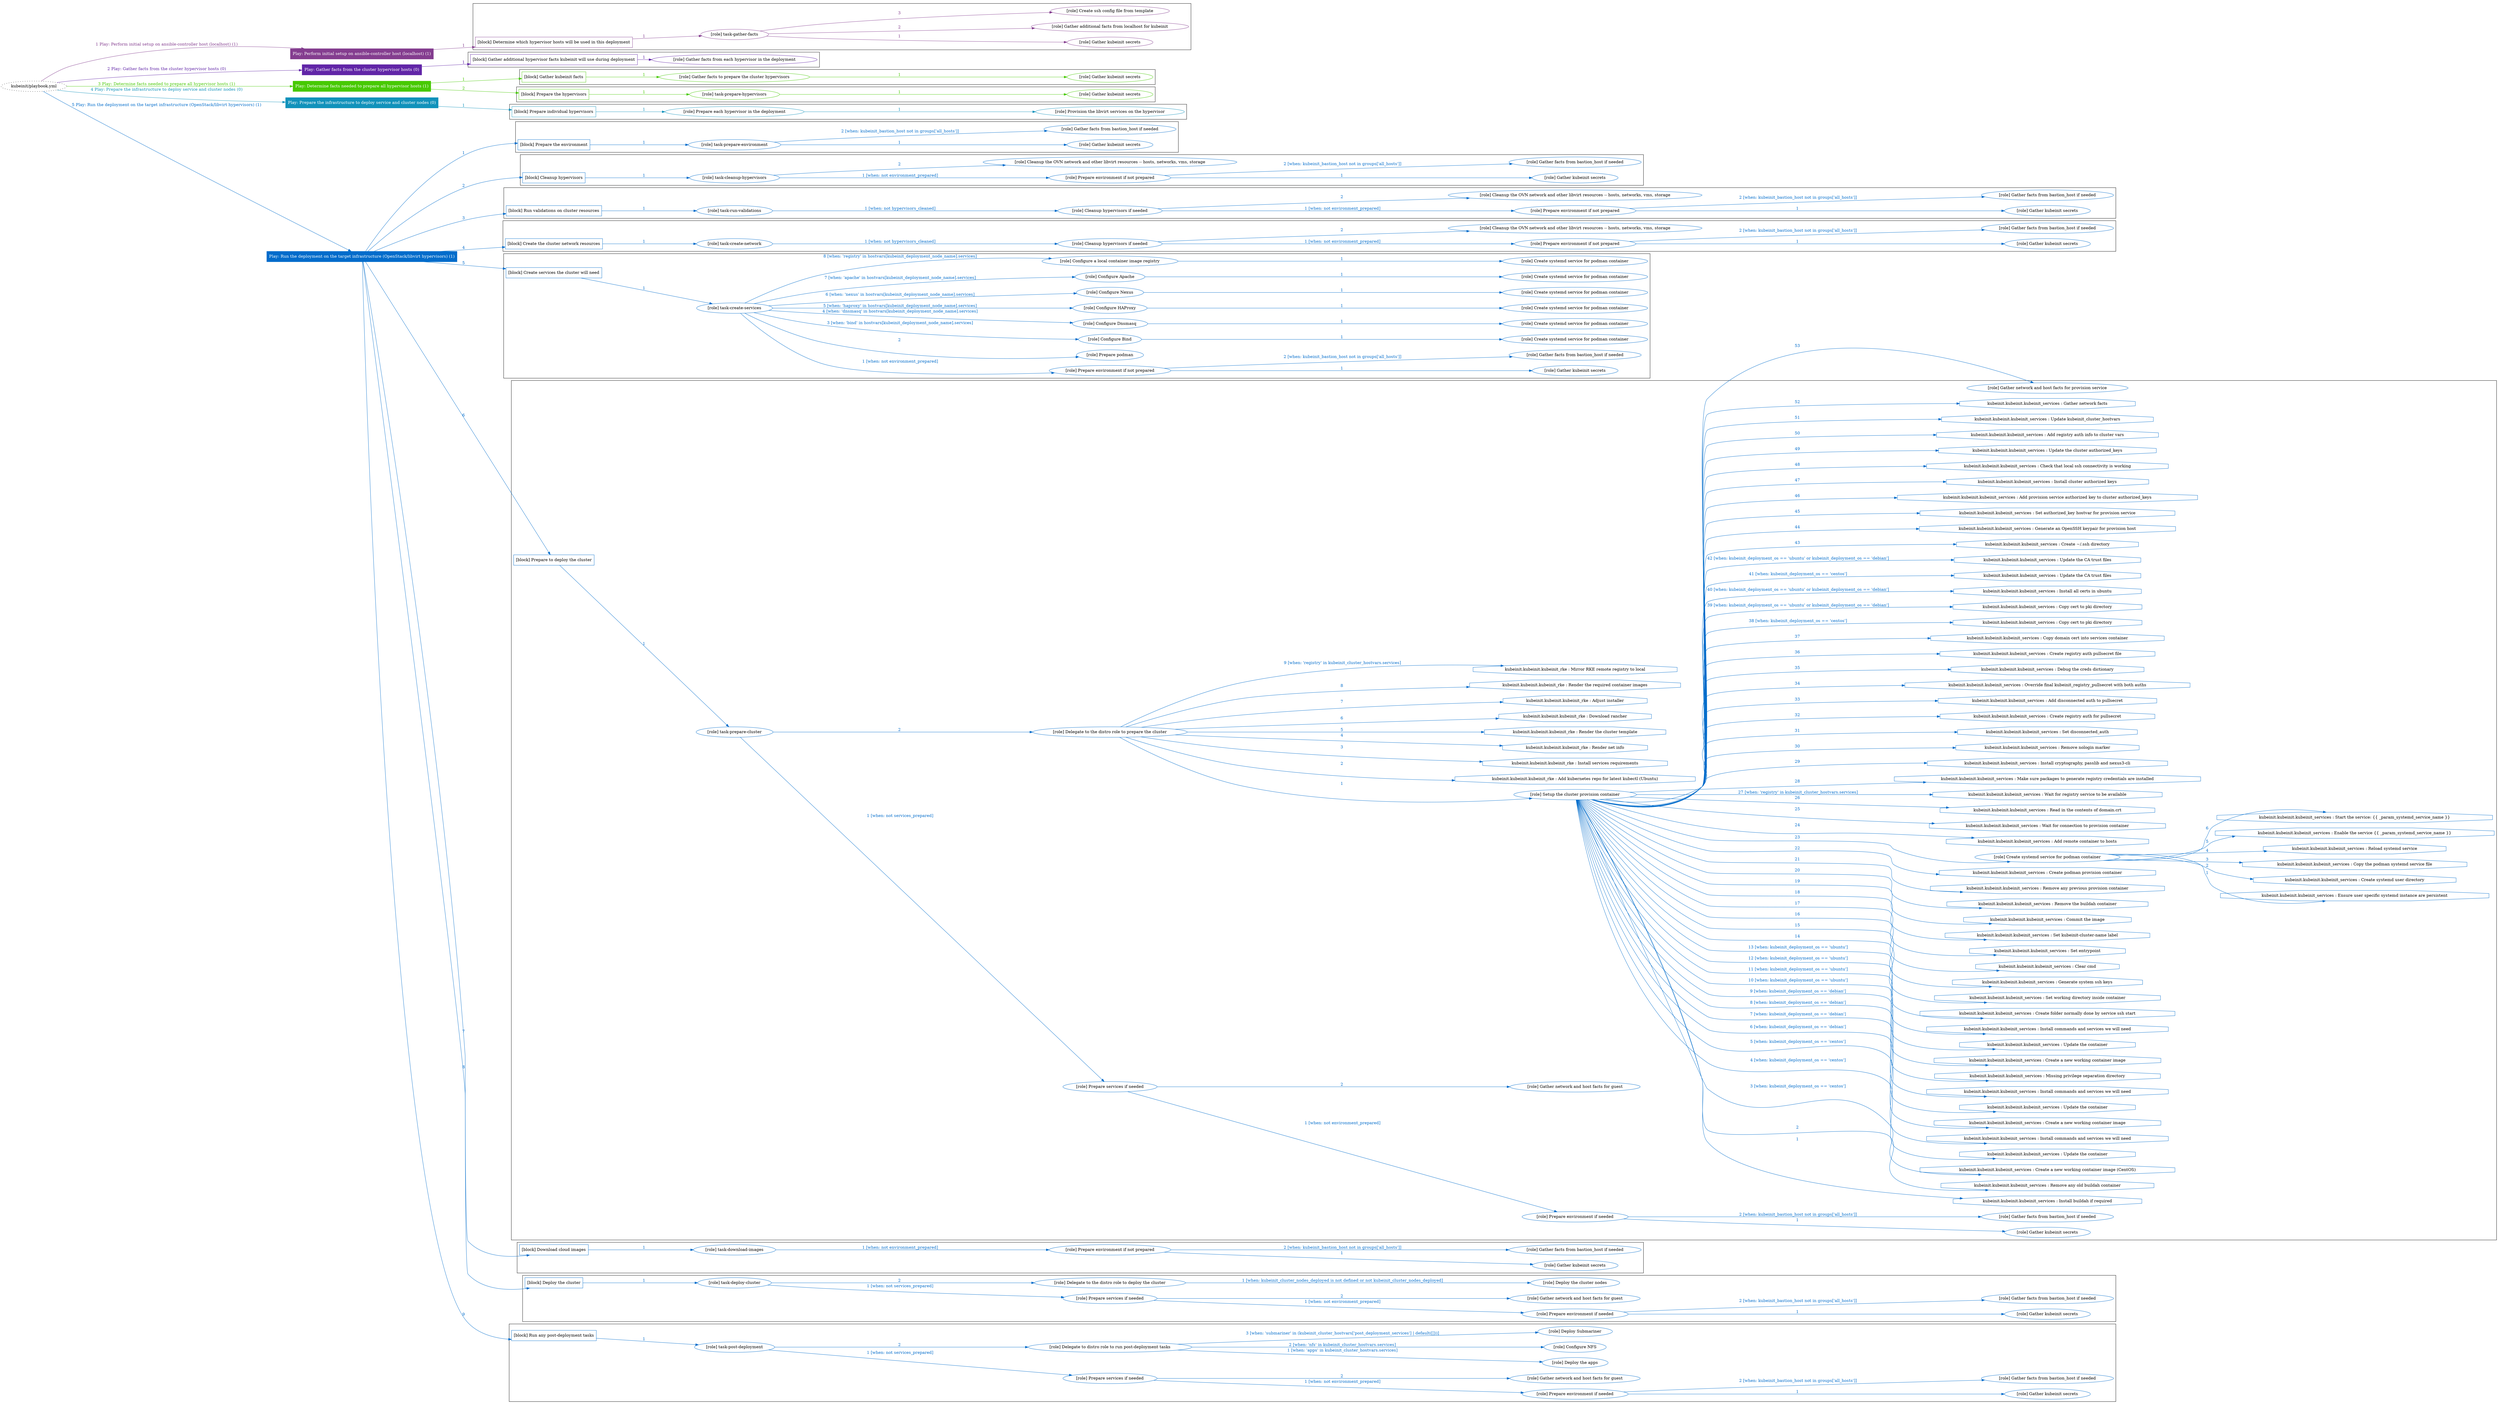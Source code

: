 digraph {
	graph [concentrate=true ordering=in rankdir=LR ratio=fill]
	edge [esep=5 sep=10]
	"kubeinit/playbook.yml" [URL="/home/runner/work/kubeinit/kubeinit/kubeinit/playbook.yml" id=playbook_324d38b2 style=dotted]
	"kubeinit/playbook.yml" -> play_63a42964 [label="1 Play: Perform initial setup on ansible-controller host (localhost) (1)" color="#843d8f" fontcolor="#843d8f" id=edge_play_63a42964 labeltooltip="1 Play: Perform initial setup on ansible-controller host (localhost) (1)" tooltip="1 Play: Perform initial setup on ansible-controller host (localhost) (1)"]
	subgraph "Play: Perform initial setup on ansible-controller host (localhost) (1)" {
		play_63a42964 [label="Play: Perform initial setup on ansible-controller host (localhost) (1)" URL="/home/runner/work/kubeinit/kubeinit/kubeinit/playbook.yml" color="#843d8f" fontcolor="#ffffff" id=play_63a42964 shape=box style=filled tooltip=localhost]
		play_63a42964 -> block_f30aae86 [label=1 color="#843d8f" fontcolor="#843d8f" id=edge_block_f30aae86 labeltooltip=1 tooltip=1]
		subgraph cluster_block_f30aae86 {
			block_f30aae86 [label="[block] Determine which hypervisor hosts will be used in this deployment" URL="/home/runner/work/kubeinit/kubeinit/kubeinit/playbook.yml" color="#843d8f" id=block_f30aae86 labeltooltip="Determine which hypervisor hosts will be used in this deployment" shape=box tooltip="Determine which hypervisor hosts will be used in this deployment"]
			block_f30aae86 -> role_dc475114 [label="1 " color="#843d8f" fontcolor="#843d8f" id=edge_role_dc475114 labeltooltip="1 " tooltip="1 "]
			subgraph "task-gather-facts" {
				role_dc475114 [label="[role] task-gather-facts" URL="/home/runner/work/kubeinit/kubeinit/kubeinit/playbook.yml" color="#843d8f" id=role_dc475114 tooltip="task-gather-facts"]
				role_dc475114 -> role_5ac99afd [label="1 " color="#843d8f" fontcolor="#843d8f" id=edge_role_5ac99afd labeltooltip="1 " tooltip="1 "]
				subgraph "Gather kubeinit secrets" {
					role_5ac99afd [label="[role] Gather kubeinit secrets" URL="/home/runner/.ansible/collections/ansible_collections/kubeinit/kubeinit/roles/kubeinit_prepare/tasks/build_hypervisors_group.yml" color="#843d8f" id=role_5ac99afd tooltip="Gather kubeinit secrets"]
				}
				role_dc475114 -> role_45052b0d [label="2 " color="#843d8f" fontcolor="#843d8f" id=edge_role_45052b0d labeltooltip="2 " tooltip="2 "]
				subgraph "Gather additional facts from localhost for kubeinit" {
					role_45052b0d [label="[role] Gather additional facts from localhost for kubeinit" URL="/home/runner/.ansible/collections/ansible_collections/kubeinit/kubeinit/roles/kubeinit_prepare/tasks/build_hypervisors_group.yml" color="#843d8f" id=role_45052b0d tooltip="Gather additional facts from localhost for kubeinit"]
				}
				role_dc475114 -> role_562ec23a [label="3 " color="#843d8f" fontcolor="#843d8f" id=edge_role_562ec23a labeltooltip="3 " tooltip="3 "]
				subgraph "Create ssh config file from template" {
					role_562ec23a [label="[role] Create ssh config file from template" URL="/home/runner/.ansible/collections/ansible_collections/kubeinit/kubeinit/roles/kubeinit_prepare/tasks/build_hypervisors_group.yml" color="#843d8f" id=role_562ec23a tooltip="Create ssh config file from template"]
				}
			}
		}
	}
	"kubeinit/playbook.yml" -> play_68ea0e22 [label="2 Play: Gather facts from the cluster hypervisor hosts (0)" color="#6125a7" fontcolor="#6125a7" id=edge_play_68ea0e22 labeltooltip="2 Play: Gather facts from the cluster hypervisor hosts (0)" tooltip="2 Play: Gather facts from the cluster hypervisor hosts (0)"]
	subgraph "Play: Gather facts from the cluster hypervisor hosts (0)" {
		play_68ea0e22 [label="Play: Gather facts from the cluster hypervisor hosts (0)" URL="/home/runner/work/kubeinit/kubeinit/kubeinit/playbook.yml" color="#6125a7" fontcolor="#ffffff" id=play_68ea0e22 shape=box style=filled tooltip="Play: Gather facts from the cluster hypervisor hosts (0)"]
		play_68ea0e22 -> block_c8a56a8e [label=1 color="#6125a7" fontcolor="#6125a7" id=edge_block_c8a56a8e labeltooltip=1 tooltip=1]
		subgraph cluster_block_c8a56a8e {
			block_c8a56a8e [label="[block] Gather additional hypervisor facts kubeinit will use during deployment" URL="/home/runner/work/kubeinit/kubeinit/kubeinit/playbook.yml" color="#6125a7" id=block_c8a56a8e labeltooltip="Gather additional hypervisor facts kubeinit will use during deployment" shape=box tooltip="Gather additional hypervisor facts kubeinit will use during deployment"]
			block_c8a56a8e -> role_306ee465 [label="1 " color="#6125a7" fontcolor="#6125a7" id=edge_role_306ee465 labeltooltip="1 " tooltip="1 "]
			subgraph "Gather facts from each hypervisor in the deployment" {
				role_306ee465 [label="[role] Gather facts from each hypervisor in the deployment" URL="/home/runner/work/kubeinit/kubeinit/kubeinit/playbook.yml" color="#6125a7" id=role_306ee465 tooltip="Gather facts from each hypervisor in the deployment"]
			}
		}
	}
	"kubeinit/playbook.yml" -> play_897109f1 [label="3 Play: Determine facts needed to prepare all hypervisor hosts (1)" color="#47c903" fontcolor="#47c903" id=edge_play_897109f1 labeltooltip="3 Play: Determine facts needed to prepare all hypervisor hosts (1)" tooltip="3 Play: Determine facts needed to prepare all hypervisor hosts (1)"]
	subgraph "Play: Determine facts needed to prepare all hypervisor hosts (1)" {
		play_897109f1 [label="Play: Determine facts needed to prepare all hypervisor hosts (1)" URL="/home/runner/work/kubeinit/kubeinit/kubeinit/playbook.yml" color="#47c903" fontcolor="#ffffff" id=play_897109f1 shape=box style=filled tooltip=localhost]
		play_897109f1 -> block_dd76e3ca [label=1 color="#47c903" fontcolor="#47c903" id=edge_block_dd76e3ca labeltooltip=1 tooltip=1]
		subgraph cluster_block_dd76e3ca {
			block_dd76e3ca [label="[block] Gather kubeinit facts" URL="/home/runner/work/kubeinit/kubeinit/kubeinit/playbook.yml" color="#47c903" id=block_dd76e3ca labeltooltip="Gather kubeinit facts" shape=box tooltip="Gather kubeinit facts"]
			block_dd76e3ca -> role_1f4736eb [label="1 " color="#47c903" fontcolor="#47c903" id=edge_role_1f4736eb labeltooltip="1 " tooltip="1 "]
			subgraph "Gather facts to prepare the cluster hypervisors" {
				role_1f4736eb [label="[role] Gather facts to prepare the cluster hypervisors" URL="/home/runner/work/kubeinit/kubeinit/kubeinit/playbook.yml" color="#47c903" id=role_1f4736eb tooltip="Gather facts to prepare the cluster hypervisors"]
				role_1f4736eb -> role_3c0a5761 [label="1 " color="#47c903" fontcolor="#47c903" id=edge_role_3c0a5761 labeltooltip="1 " tooltip="1 "]
				subgraph "Gather kubeinit secrets" {
					role_3c0a5761 [label="[role] Gather kubeinit secrets" URL="/home/runner/.ansible/collections/ansible_collections/kubeinit/kubeinit/roles/kubeinit_prepare/tasks/gather_kubeinit_facts.yml" color="#47c903" id=role_3c0a5761 tooltip="Gather kubeinit secrets"]
				}
			}
		}
		play_897109f1 -> block_f61ffa1b [label=2 color="#47c903" fontcolor="#47c903" id=edge_block_f61ffa1b labeltooltip=2 tooltip=2]
		subgraph cluster_block_f61ffa1b {
			block_f61ffa1b [label="[block] Prepare the hypervisors" URL="/home/runner/work/kubeinit/kubeinit/kubeinit/playbook.yml" color="#47c903" id=block_f61ffa1b labeltooltip="Prepare the hypervisors" shape=box tooltip="Prepare the hypervisors"]
			block_f61ffa1b -> role_db45b4dc [label="1 " color="#47c903" fontcolor="#47c903" id=edge_role_db45b4dc labeltooltip="1 " tooltip="1 "]
			subgraph "task-prepare-hypervisors" {
				role_db45b4dc [label="[role] task-prepare-hypervisors" URL="/home/runner/work/kubeinit/kubeinit/kubeinit/playbook.yml" color="#47c903" id=role_db45b4dc tooltip="task-prepare-hypervisors"]
				role_db45b4dc -> role_f411a900 [label="1 " color="#47c903" fontcolor="#47c903" id=edge_role_f411a900 labeltooltip="1 " tooltip="1 "]
				subgraph "Gather kubeinit secrets" {
					role_f411a900 [label="[role] Gather kubeinit secrets" URL="/home/runner/.ansible/collections/ansible_collections/kubeinit/kubeinit/roles/kubeinit_prepare/tasks/gather_kubeinit_facts.yml" color="#47c903" id=role_f411a900 tooltip="Gather kubeinit secrets"]
				}
			}
		}
	}
	"kubeinit/playbook.yml" -> play_e030bd4c [label="4 Play: Prepare the infrastructure to deploy service and cluster nodes (0)" color="#1192bb" fontcolor="#1192bb" id=edge_play_e030bd4c labeltooltip="4 Play: Prepare the infrastructure to deploy service and cluster nodes (0)" tooltip="4 Play: Prepare the infrastructure to deploy service and cluster nodes (0)"]
	subgraph "Play: Prepare the infrastructure to deploy service and cluster nodes (0)" {
		play_e030bd4c [label="Play: Prepare the infrastructure to deploy service and cluster nodes (0)" URL="/home/runner/work/kubeinit/kubeinit/kubeinit/playbook.yml" color="#1192bb" fontcolor="#ffffff" id=play_e030bd4c shape=box style=filled tooltip="Play: Prepare the infrastructure to deploy service and cluster nodes (0)"]
		play_e030bd4c -> block_13d1d279 [label=1 color="#1192bb" fontcolor="#1192bb" id=edge_block_13d1d279 labeltooltip=1 tooltip=1]
		subgraph cluster_block_13d1d279 {
			block_13d1d279 [label="[block] Prepare individual hypervisors" URL="/home/runner/work/kubeinit/kubeinit/kubeinit/playbook.yml" color="#1192bb" id=block_13d1d279 labeltooltip="Prepare individual hypervisors" shape=box tooltip="Prepare individual hypervisors"]
			block_13d1d279 -> role_5862df14 [label="1 " color="#1192bb" fontcolor="#1192bb" id=edge_role_5862df14 labeltooltip="1 " tooltip="1 "]
			subgraph "Prepare each hypervisor in the deployment" {
				role_5862df14 [label="[role] Prepare each hypervisor in the deployment" URL="/home/runner/work/kubeinit/kubeinit/kubeinit/playbook.yml" color="#1192bb" id=role_5862df14 tooltip="Prepare each hypervisor in the deployment"]
				role_5862df14 -> role_82afbbf3 [label="1 " color="#1192bb" fontcolor="#1192bb" id=edge_role_82afbbf3 labeltooltip="1 " tooltip="1 "]
				subgraph "Provision the libvirt services on the hypervisor" {
					role_82afbbf3 [label="[role] Provision the libvirt services on the hypervisor" URL="/home/runner/.ansible/collections/ansible_collections/kubeinit/kubeinit/roles/kubeinit_prepare/tasks/prepare_hypervisor.yml" color="#1192bb" id=role_82afbbf3 tooltip="Provision the libvirt services on the hypervisor"]
				}
			}
		}
	}
	"kubeinit/playbook.yml" -> play_2603fd8b [label="5 Play: Run the deployment on the target infrastructure (OpenStack/libvirt hypervisors) (1)" color="#016ccb" fontcolor="#016ccb" id=edge_play_2603fd8b labeltooltip="5 Play: Run the deployment on the target infrastructure (OpenStack/libvirt hypervisors) (1)" tooltip="5 Play: Run the deployment on the target infrastructure (OpenStack/libvirt hypervisors) (1)"]
	subgraph "Play: Run the deployment on the target infrastructure (OpenStack/libvirt hypervisors) (1)" {
		play_2603fd8b [label="Play: Run the deployment on the target infrastructure (OpenStack/libvirt hypervisors) (1)" URL="/home/runner/work/kubeinit/kubeinit/kubeinit/playbook.yml" color="#016ccb" fontcolor="#ffffff" id=play_2603fd8b shape=box style=filled tooltip=localhost]
		play_2603fd8b -> block_d97573cc [label=1 color="#016ccb" fontcolor="#016ccb" id=edge_block_d97573cc labeltooltip=1 tooltip=1]
		subgraph cluster_block_d97573cc {
			block_d97573cc [label="[block] Prepare the environment" URL="/home/runner/work/kubeinit/kubeinit/kubeinit/playbook.yml" color="#016ccb" id=block_d97573cc labeltooltip="Prepare the environment" shape=box tooltip="Prepare the environment"]
			block_d97573cc -> role_46bd931d [label="1 " color="#016ccb" fontcolor="#016ccb" id=edge_role_46bd931d labeltooltip="1 " tooltip="1 "]
			subgraph "task-prepare-environment" {
				role_46bd931d [label="[role] task-prepare-environment" URL="/home/runner/work/kubeinit/kubeinit/kubeinit/playbook.yml" color="#016ccb" id=role_46bd931d tooltip="task-prepare-environment"]
				role_46bd931d -> role_f213fb40 [label="1 " color="#016ccb" fontcolor="#016ccb" id=edge_role_f213fb40 labeltooltip="1 " tooltip="1 "]
				subgraph "Gather kubeinit secrets" {
					role_f213fb40 [label="[role] Gather kubeinit secrets" URL="/home/runner/.ansible/collections/ansible_collections/kubeinit/kubeinit/roles/kubeinit_prepare/tasks/gather_kubeinit_facts.yml" color="#016ccb" id=role_f213fb40 tooltip="Gather kubeinit secrets"]
				}
				role_46bd931d -> role_da4905f9 [label="2 [when: kubeinit_bastion_host not in groups['all_hosts']]" color="#016ccb" fontcolor="#016ccb" id=edge_role_da4905f9 labeltooltip="2 [when: kubeinit_bastion_host not in groups['all_hosts']]" tooltip="2 [when: kubeinit_bastion_host not in groups['all_hosts']]"]
				subgraph "Gather facts from bastion_host if needed" {
					role_da4905f9 [label="[role] Gather facts from bastion_host if needed" URL="/home/runner/.ansible/collections/ansible_collections/kubeinit/kubeinit/roles/kubeinit_prepare/tasks/main.yml" color="#016ccb" id=role_da4905f9 tooltip="Gather facts from bastion_host if needed"]
				}
			}
		}
		play_2603fd8b -> block_c8daed70 [label=2 color="#016ccb" fontcolor="#016ccb" id=edge_block_c8daed70 labeltooltip=2 tooltip=2]
		subgraph cluster_block_c8daed70 {
			block_c8daed70 [label="[block] Cleanup hypervisors" URL="/home/runner/work/kubeinit/kubeinit/kubeinit/playbook.yml" color="#016ccb" id=block_c8daed70 labeltooltip="Cleanup hypervisors" shape=box tooltip="Cleanup hypervisors"]
			block_c8daed70 -> role_b8519f04 [label="1 " color="#016ccb" fontcolor="#016ccb" id=edge_role_b8519f04 labeltooltip="1 " tooltip="1 "]
			subgraph "task-cleanup-hypervisors" {
				role_b8519f04 [label="[role] task-cleanup-hypervisors" URL="/home/runner/work/kubeinit/kubeinit/kubeinit/playbook.yml" color="#016ccb" id=role_b8519f04 tooltip="task-cleanup-hypervisors"]
				role_b8519f04 -> role_11690229 [label="1 [when: not environment_prepared]" color="#016ccb" fontcolor="#016ccb" id=edge_role_11690229 labeltooltip="1 [when: not environment_prepared]" tooltip="1 [when: not environment_prepared]"]
				subgraph "Prepare environment if not prepared" {
					role_11690229 [label="[role] Prepare environment if not prepared" URL="/home/runner/.ansible/collections/ansible_collections/kubeinit/kubeinit/roles/kubeinit_libvirt/tasks/cleanup_hypervisors.yml" color="#016ccb" id=role_11690229 tooltip="Prepare environment if not prepared"]
					role_11690229 -> role_41371186 [label="1 " color="#016ccb" fontcolor="#016ccb" id=edge_role_41371186 labeltooltip="1 " tooltip="1 "]
					subgraph "Gather kubeinit secrets" {
						role_41371186 [label="[role] Gather kubeinit secrets" URL="/home/runner/.ansible/collections/ansible_collections/kubeinit/kubeinit/roles/kubeinit_prepare/tasks/gather_kubeinit_facts.yml" color="#016ccb" id=role_41371186 tooltip="Gather kubeinit secrets"]
					}
					role_11690229 -> role_5aa7664c [label="2 [when: kubeinit_bastion_host not in groups['all_hosts']]" color="#016ccb" fontcolor="#016ccb" id=edge_role_5aa7664c labeltooltip="2 [when: kubeinit_bastion_host not in groups['all_hosts']]" tooltip="2 [when: kubeinit_bastion_host not in groups['all_hosts']]"]
					subgraph "Gather facts from bastion_host if needed" {
						role_5aa7664c [label="[role] Gather facts from bastion_host if needed" URL="/home/runner/.ansible/collections/ansible_collections/kubeinit/kubeinit/roles/kubeinit_prepare/tasks/main.yml" color="#016ccb" id=role_5aa7664c tooltip="Gather facts from bastion_host if needed"]
					}
				}
				role_b8519f04 -> role_89daa36b [label="2 " color="#016ccb" fontcolor="#016ccb" id=edge_role_89daa36b labeltooltip="2 " tooltip="2 "]
				subgraph "Cleanup the OVN network and other libvirt resources -- hosts, networks, vms, storage" {
					role_89daa36b [label="[role] Cleanup the OVN network and other libvirt resources -- hosts, networks, vms, storage" URL="/home/runner/.ansible/collections/ansible_collections/kubeinit/kubeinit/roles/kubeinit_libvirt/tasks/cleanup_hypervisors.yml" color="#016ccb" id=role_89daa36b tooltip="Cleanup the OVN network and other libvirt resources -- hosts, networks, vms, storage"]
				}
			}
		}
		play_2603fd8b -> block_6fd7d062 [label=3 color="#016ccb" fontcolor="#016ccb" id=edge_block_6fd7d062 labeltooltip=3 tooltip=3]
		subgraph cluster_block_6fd7d062 {
			block_6fd7d062 [label="[block] Run validations on cluster resources" URL="/home/runner/work/kubeinit/kubeinit/kubeinit/playbook.yml" color="#016ccb" id=block_6fd7d062 labeltooltip="Run validations on cluster resources" shape=box tooltip="Run validations on cluster resources"]
			block_6fd7d062 -> role_21bc21ba [label="1 " color="#016ccb" fontcolor="#016ccb" id=edge_role_21bc21ba labeltooltip="1 " tooltip="1 "]
			subgraph "task-run-validations" {
				role_21bc21ba [label="[role] task-run-validations" URL="/home/runner/work/kubeinit/kubeinit/kubeinit/playbook.yml" color="#016ccb" id=role_21bc21ba tooltip="task-run-validations"]
				role_21bc21ba -> role_92bd2a1d [label="1 [when: not hypervisors_cleaned]" color="#016ccb" fontcolor="#016ccb" id=edge_role_92bd2a1d labeltooltip="1 [when: not hypervisors_cleaned]" tooltip="1 [when: not hypervisors_cleaned]"]
				subgraph "Cleanup hypervisors if needed" {
					role_92bd2a1d [label="[role] Cleanup hypervisors if needed" URL="/home/runner/.ansible/collections/ansible_collections/kubeinit/kubeinit/roles/kubeinit_validations/tasks/main.yml" color="#016ccb" id=role_92bd2a1d tooltip="Cleanup hypervisors if needed"]
					role_92bd2a1d -> role_f9fbaf9a [label="1 [when: not environment_prepared]" color="#016ccb" fontcolor="#016ccb" id=edge_role_f9fbaf9a labeltooltip="1 [when: not environment_prepared]" tooltip="1 [when: not environment_prepared]"]
					subgraph "Prepare environment if not prepared" {
						role_f9fbaf9a [label="[role] Prepare environment if not prepared" URL="/home/runner/.ansible/collections/ansible_collections/kubeinit/kubeinit/roles/kubeinit_libvirt/tasks/cleanup_hypervisors.yml" color="#016ccb" id=role_f9fbaf9a tooltip="Prepare environment if not prepared"]
						role_f9fbaf9a -> role_4d507f1f [label="1 " color="#016ccb" fontcolor="#016ccb" id=edge_role_4d507f1f labeltooltip="1 " tooltip="1 "]
						subgraph "Gather kubeinit secrets" {
							role_4d507f1f [label="[role] Gather kubeinit secrets" URL="/home/runner/.ansible/collections/ansible_collections/kubeinit/kubeinit/roles/kubeinit_prepare/tasks/gather_kubeinit_facts.yml" color="#016ccb" id=role_4d507f1f tooltip="Gather kubeinit secrets"]
						}
						role_f9fbaf9a -> role_ba06bc21 [label="2 [when: kubeinit_bastion_host not in groups['all_hosts']]" color="#016ccb" fontcolor="#016ccb" id=edge_role_ba06bc21 labeltooltip="2 [when: kubeinit_bastion_host not in groups['all_hosts']]" tooltip="2 [when: kubeinit_bastion_host not in groups['all_hosts']]"]
						subgraph "Gather facts from bastion_host if needed" {
							role_ba06bc21 [label="[role] Gather facts from bastion_host if needed" URL="/home/runner/.ansible/collections/ansible_collections/kubeinit/kubeinit/roles/kubeinit_prepare/tasks/main.yml" color="#016ccb" id=role_ba06bc21 tooltip="Gather facts from bastion_host if needed"]
						}
					}
					role_92bd2a1d -> role_db4b6466 [label="2 " color="#016ccb" fontcolor="#016ccb" id=edge_role_db4b6466 labeltooltip="2 " tooltip="2 "]
					subgraph "Cleanup the OVN network and other libvirt resources -- hosts, networks, vms, storage" {
						role_db4b6466 [label="[role] Cleanup the OVN network and other libvirt resources -- hosts, networks, vms, storage" URL="/home/runner/.ansible/collections/ansible_collections/kubeinit/kubeinit/roles/kubeinit_libvirt/tasks/cleanup_hypervisors.yml" color="#016ccb" id=role_db4b6466 tooltip="Cleanup the OVN network and other libvirt resources -- hosts, networks, vms, storage"]
					}
				}
			}
		}
		play_2603fd8b -> block_a7cdaf8d [label=4 color="#016ccb" fontcolor="#016ccb" id=edge_block_a7cdaf8d labeltooltip=4 tooltip=4]
		subgraph cluster_block_a7cdaf8d {
			block_a7cdaf8d [label="[block] Create the cluster network resources" URL="/home/runner/work/kubeinit/kubeinit/kubeinit/playbook.yml" color="#016ccb" id=block_a7cdaf8d labeltooltip="Create the cluster network resources" shape=box tooltip="Create the cluster network resources"]
			block_a7cdaf8d -> role_a9dcc36e [label="1 " color="#016ccb" fontcolor="#016ccb" id=edge_role_a9dcc36e labeltooltip="1 " tooltip="1 "]
			subgraph "task-create-network" {
				role_a9dcc36e [label="[role] task-create-network" URL="/home/runner/work/kubeinit/kubeinit/kubeinit/playbook.yml" color="#016ccb" id=role_a9dcc36e tooltip="task-create-network"]
				role_a9dcc36e -> role_bcfbdc5f [label="1 [when: not hypervisors_cleaned]" color="#016ccb" fontcolor="#016ccb" id=edge_role_bcfbdc5f labeltooltip="1 [when: not hypervisors_cleaned]" tooltip="1 [when: not hypervisors_cleaned]"]
				subgraph "Cleanup hypervisors if needed" {
					role_bcfbdc5f [label="[role] Cleanup hypervisors if needed" URL="/home/runner/.ansible/collections/ansible_collections/kubeinit/kubeinit/roles/kubeinit_libvirt/tasks/create_network.yml" color="#016ccb" id=role_bcfbdc5f tooltip="Cleanup hypervisors if needed"]
					role_bcfbdc5f -> role_118aed36 [label="1 [when: not environment_prepared]" color="#016ccb" fontcolor="#016ccb" id=edge_role_118aed36 labeltooltip="1 [when: not environment_prepared]" tooltip="1 [when: not environment_prepared]"]
					subgraph "Prepare environment if not prepared" {
						role_118aed36 [label="[role] Prepare environment if not prepared" URL="/home/runner/.ansible/collections/ansible_collections/kubeinit/kubeinit/roles/kubeinit_libvirt/tasks/cleanup_hypervisors.yml" color="#016ccb" id=role_118aed36 tooltip="Prepare environment if not prepared"]
						role_118aed36 -> role_77b11549 [label="1 " color="#016ccb" fontcolor="#016ccb" id=edge_role_77b11549 labeltooltip="1 " tooltip="1 "]
						subgraph "Gather kubeinit secrets" {
							role_77b11549 [label="[role] Gather kubeinit secrets" URL="/home/runner/.ansible/collections/ansible_collections/kubeinit/kubeinit/roles/kubeinit_prepare/tasks/gather_kubeinit_facts.yml" color="#016ccb" id=role_77b11549 tooltip="Gather kubeinit secrets"]
						}
						role_118aed36 -> role_a6f1f488 [label="2 [when: kubeinit_bastion_host not in groups['all_hosts']]" color="#016ccb" fontcolor="#016ccb" id=edge_role_a6f1f488 labeltooltip="2 [when: kubeinit_bastion_host not in groups['all_hosts']]" tooltip="2 [when: kubeinit_bastion_host not in groups['all_hosts']]"]
						subgraph "Gather facts from bastion_host if needed" {
							role_a6f1f488 [label="[role] Gather facts from bastion_host if needed" URL="/home/runner/.ansible/collections/ansible_collections/kubeinit/kubeinit/roles/kubeinit_prepare/tasks/main.yml" color="#016ccb" id=role_a6f1f488 tooltip="Gather facts from bastion_host if needed"]
						}
					}
					role_bcfbdc5f -> role_079cb0be [label="2 " color="#016ccb" fontcolor="#016ccb" id=edge_role_079cb0be labeltooltip="2 " tooltip="2 "]
					subgraph "Cleanup the OVN network and other libvirt resources -- hosts, networks, vms, storage" {
						role_079cb0be [label="[role] Cleanup the OVN network and other libvirt resources -- hosts, networks, vms, storage" URL="/home/runner/.ansible/collections/ansible_collections/kubeinit/kubeinit/roles/kubeinit_libvirt/tasks/cleanup_hypervisors.yml" color="#016ccb" id=role_079cb0be tooltip="Cleanup the OVN network and other libvirt resources -- hosts, networks, vms, storage"]
					}
				}
			}
		}
		play_2603fd8b -> block_3d5729b1 [label=5 color="#016ccb" fontcolor="#016ccb" id=edge_block_3d5729b1 labeltooltip=5 tooltip=5]
		subgraph cluster_block_3d5729b1 {
			block_3d5729b1 [label="[block] Create services the cluster will need" URL="/home/runner/work/kubeinit/kubeinit/kubeinit/playbook.yml" color="#016ccb" id=block_3d5729b1 labeltooltip="Create services the cluster will need" shape=box tooltip="Create services the cluster will need"]
			block_3d5729b1 -> role_f46416ae [label="1 " color="#016ccb" fontcolor="#016ccb" id=edge_role_f46416ae labeltooltip="1 " tooltip="1 "]
			subgraph "task-create-services" {
				role_f46416ae [label="[role] task-create-services" URL="/home/runner/work/kubeinit/kubeinit/kubeinit/playbook.yml" color="#016ccb" id=role_f46416ae tooltip="task-create-services"]
				role_f46416ae -> role_e16a895d [label="1 [when: not environment_prepared]" color="#016ccb" fontcolor="#016ccb" id=edge_role_e16a895d labeltooltip="1 [when: not environment_prepared]" tooltip="1 [when: not environment_prepared]"]
				subgraph "Prepare environment if not prepared" {
					role_e16a895d [label="[role] Prepare environment if not prepared" URL="/home/runner/.ansible/collections/ansible_collections/kubeinit/kubeinit/roles/kubeinit_services/tasks/main.yml" color="#016ccb" id=role_e16a895d tooltip="Prepare environment if not prepared"]
					role_e16a895d -> role_20f2ea07 [label="1 " color="#016ccb" fontcolor="#016ccb" id=edge_role_20f2ea07 labeltooltip="1 " tooltip="1 "]
					subgraph "Gather kubeinit secrets" {
						role_20f2ea07 [label="[role] Gather kubeinit secrets" URL="/home/runner/.ansible/collections/ansible_collections/kubeinit/kubeinit/roles/kubeinit_prepare/tasks/gather_kubeinit_facts.yml" color="#016ccb" id=role_20f2ea07 tooltip="Gather kubeinit secrets"]
					}
					role_e16a895d -> role_aa34cc38 [label="2 [when: kubeinit_bastion_host not in groups['all_hosts']]" color="#016ccb" fontcolor="#016ccb" id=edge_role_aa34cc38 labeltooltip="2 [when: kubeinit_bastion_host not in groups['all_hosts']]" tooltip="2 [when: kubeinit_bastion_host not in groups['all_hosts']]"]
					subgraph "Gather facts from bastion_host if needed" {
						role_aa34cc38 [label="[role] Gather facts from bastion_host if needed" URL="/home/runner/.ansible/collections/ansible_collections/kubeinit/kubeinit/roles/kubeinit_prepare/tasks/main.yml" color="#016ccb" id=role_aa34cc38 tooltip="Gather facts from bastion_host if needed"]
					}
				}
				role_f46416ae -> role_f7caf077 [label="2 " color="#016ccb" fontcolor="#016ccb" id=edge_role_f7caf077 labeltooltip="2 " tooltip="2 "]
				subgraph "Prepare podman" {
					role_f7caf077 [label="[role] Prepare podman" URL="/home/runner/.ansible/collections/ansible_collections/kubeinit/kubeinit/roles/kubeinit_services/tasks/00_create_service_pod.yml" color="#016ccb" id=role_f7caf077 tooltip="Prepare podman"]
				}
				role_f46416ae -> role_6838fecd [label="3 [when: 'bind' in hostvars[kubeinit_deployment_node_name].services]" color="#016ccb" fontcolor="#016ccb" id=edge_role_6838fecd labeltooltip="3 [when: 'bind' in hostvars[kubeinit_deployment_node_name].services]" tooltip="3 [when: 'bind' in hostvars[kubeinit_deployment_node_name].services]"]
				subgraph "Configure Bind" {
					role_6838fecd [label="[role] Configure Bind" URL="/home/runner/.ansible/collections/ansible_collections/kubeinit/kubeinit/roles/kubeinit_services/tasks/start_services_containers.yml" color="#016ccb" id=role_6838fecd tooltip="Configure Bind"]
					role_6838fecd -> role_19ab2262 [label="1 " color="#016ccb" fontcolor="#016ccb" id=edge_role_19ab2262 labeltooltip="1 " tooltip="1 "]
					subgraph "Create systemd service for podman container" {
						role_19ab2262 [label="[role] Create systemd service for podman container" URL="/home/runner/.ansible/collections/ansible_collections/kubeinit/kubeinit/roles/kubeinit_bind/tasks/main.yml" color="#016ccb" id=role_19ab2262 tooltip="Create systemd service for podman container"]
					}
				}
				role_f46416ae -> role_25fb1599 [label="4 [when: 'dnsmasq' in hostvars[kubeinit_deployment_node_name].services]" color="#016ccb" fontcolor="#016ccb" id=edge_role_25fb1599 labeltooltip="4 [when: 'dnsmasq' in hostvars[kubeinit_deployment_node_name].services]" tooltip="4 [when: 'dnsmasq' in hostvars[kubeinit_deployment_node_name].services]"]
				subgraph "Configure Dnsmasq" {
					role_25fb1599 [label="[role] Configure Dnsmasq" URL="/home/runner/.ansible/collections/ansible_collections/kubeinit/kubeinit/roles/kubeinit_services/tasks/start_services_containers.yml" color="#016ccb" id=role_25fb1599 tooltip="Configure Dnsmasq"]
					role_25fb1599 -> role_f467ab5f [label="1 " color="#016ccb" fontcolor="#016ccb" id=edge_role_f467ab5f labeltooltip="1 " tooltip="1 "]
					subgraph "Create systemd service for podman container" {
						role_f467ab5f [label="[role] Create systemd service for podman container" URL="/home/runner/.ansible/collections/ansible_collections/kubeinit/kubeinit/roles/kubeinit_dnsmasq/tasks/main.yml" color="#016ccb" id=role_f467ab5f tooltip="Create systemd service for podman container"]
					}
				}
				role_f46416ae -> role_04874f54 [label="5 [when: 'haproxy' in hostvars[kubeinit_deployment_node_name].services]" color="#016ccb" fontcolor="#016ccb" id=edge_role_04874f54 labeltooltip="5 [when: 'haproxy' in hostvars[kubeinit_deployment_node_name].services]" tooltip="5 [when: 'haproxy' in hostvars[kubeinit_deployment_node_name].services]"]
				subgraph "Configure HAProxy" {
					role_04874f54 [label="[role] Configure HAProxy" URL="/home/runner/.ansible/collections/ansible_collections/kubeinit/kubeinit/roles/kubeinit_services/tasks/start_services_containers.yml" color="#016ccb" id=role_04874f54 tooltip="Configure HAProxy"]
					role_04874f54 -> role_19f35011 [label="1 " color="#016ccb" fontcolor="#016ccb" id=edge_role_19f35011 labeltooltip="1 " tooltip="1 "]
					subgraph "Create systemd service for podman container" {
						role_19f35011 [label="[role] Create systemd service for podman container" URL="/home/runner/.ansible/collections/ansible_collections/kubeinit/kubeinit/roles/kubeinit_haproxy/tasks/main.yml" color="#016ccb" id=role_19f35011 tooltip="Create systemd service for podman container"]
					}
				}
				role_f46416ae -> role_86e86204 [label="6 [when: 'nexus' in hostvars[kubeinit_deployment_node_name].services]" color="#016ccb" fontcolor="#016ccb" id=edge_role_86e86204 labeltooltip="6 [when: 'nexus' in hostvars[kubeinit_deployment_node_name].services]" tooltip="6 [when: 'nexus' in hostvars[kubeinit_deployment_node_name].services]"]
				subgraph "Configure Nexus" {
					role_86e86204 [label="[role] Configure Nexus" URL="/home/runner/.ansible/collections/ansible_collections/kubeinit/kubeinit/roles/kubeinit_services/tasks/start_services_containers.yml" color="#016ccb" id=role_86e86204 tooltip="Configure Nexus"]
					role_86e86204 -> role_f97aa0d4 [label="1 " color="#016ccb" fontcolor="#016ccb" id=edge_role_f97aa0d4 labeltooltip="1 " tooltip="1 "]
					subgraph "Create systemd service for podman container" {
						role_f97aa0d4 [label="[role] Create systemd service for podman container" URL="/home/runner/.ansible/collections/ansible_collections/kubeinit/kubeinit/roles/kubeinit_nexus/tasks/main.yml" color="#016ccb" id=role_f97aa0d4 tooltip="Create systemd service for podman container"]
					}
				}
				role_f46416ae -> role_20622781 [label="7 [when: 'apache' in hostvars[kubeinit_deployment_node_name].services]" color="#016ccb" fontcolor="#016ccb" id=edge_role_20622781 labeltooltip="7 [when: 'apache' in hostvars[kubeinit_deployment_node_name].services]" tooltip="7 [when: 'apache' in hostvars[kubeinit_deployment_node_name].services]"]
				subgraph "Configure Apache" {
					role_20622781 [label="[role] Configure Apache" URL="/home/runner/.ansible/collections/ansible_collections/kubeinit/kubeinit/roles/kubeinit_services/tasks/start_services_containers.yml" color="#016ccb" id=role_20622781 tooltip="Configure Apache"]
					role_20622781 -> role_6f454af7 [label="1 " color="#016ccb" fontcolor="#016ccb" id=edge_role_6f454af7 labeltooltip="1 " tooltip="1 "]
					subgraph "Create systemd service for podman container" {
						role_6f454af7 [label="[role] Create systemd service for podman container" URL="/home/runner/.ansible/collections/ansible_collections/kubeinit/kubeinit/roles/kubeinit_apache/tasks/main.yml" color="#016ccb" id=role_6f454af7 tooltip="Create systemd service for podman container"]
					}
				}
				role_f46416ae -> role_aa084b33 [label="8 [when: 'registry' in hostvars[kubeinit_deployment_node_name].services]" color="#016ccb" fontcolor="#016ccb" id=edge_role_aa084b33 labeltooltip="8 [when: 'registry' in hostvars[kubeinit_deployment_node_name].services]" tooltip="8 [when: 'registry' in hostvars[kubeinit_deployment_node_name].services]"]
				subgraph "Configure a local container image registry" {
					role_aa084b33 [label="[role] Configure a local container image registry" URL="/home/runner/.ansible/collections/ansible_collections/kubeinit/kubeinit/roles/kubeinit_services/tasks/start_services_containers.yml" color="#016ccb" id=role_aa084b33 tooltip="Configure a local container image registry"]
					role_aa084b33 -> role_330cfb9e [label="1 " color="#016ccb" fontcolor="#016ccb" id=edge_role_330cfb9e labeltooltip="1 " tooltip="1 "]
					subgraph "Create systemd service for podman container" {
						role_330cfb9e [label="[role] Create systemd service for podman container" URL="/home/runner/.ansible/collections/ansible_collections/kubeinit/kubeinit/roles/kubeinit_registry/tasks/main.yml" color="#016ccb" id=role_330cfb9e tooltip="Create systemd service for podman container"]
					}
				}
			}
		}
		play_2603fd8b -> block_906cbe6f [label=6 color="#016ccb" fontcolor="#016ccb" id=edge_block_906cbe6f labeltooltip=6 tooltip=6]
		subgraph cluster_block_906cbe6f {
			block_906cbe6f [label="[block] Prepare to deploy the cluster" URL="/home/runner/work/kubeinit/kubeinit/kubeinit/playbook.yml" color="#016ccb" id=block_906cbe6f labeltooltip="Prepare to deploy the cluster" shape=box tooltip="Prepare to deploy the cluster"]
			block_906cbe6f -> role_32e0072d [label="1 " color="#016ccb" fontcolor="#016ccb" id=edge_role_32e0072d labeltooltip="1 " tooltip="1 "]
			subgraph "task-prepare-cluster" {
				role_32e0072d [label="[role] task-prepare-cluster" URL="/home/runner/work/kubeinit/kubeinit/kubeinit/playbook.yml" color="#016ccb" id=role_32e0072d tooltip="task-prepare-cluster"]
				role_32e0072d -> role_16dd5eca [label="1 [when: not services_prepared]" color="#016ccb" fontcolor="#016ccb" id=edge_role_16dd5eca labeltooltip="1 [when: not services_prepared]" tooltip="1 [when: not services_prepared]"]
				subgraph "Prepare services if needed" {
					role_16dd5eca [label="[role] Prepare services if needed" URL="/home/runner/.ansible/collections/ansible_collections/kubeinit/kubeinit/roles/kubeinit_prepare/tasks/prepare_cluster.yml" color="#016ccb" id=role_16dd5eca tooltip="Prepare services if needed"]
					role_16dd5eca -> role_99f21e9e [label="1 [when: not environment_prepared]" color="#016ccb" fontcolor="#016ccb" id=edge_role_99f21e9e labeltooltip="1 [when: not environment_prepared]" tooltip="1 [when: not environment_prepared]"]
					subgraph "Prepare environment if needed" {
						role_99f21e9e [label="[role] Prepare environment if needed" URL="/home/runner/.ansible/collections/ansible_collections/kubeinit/kubeinit/roles/kubeinit_services/tasks/prepare_services.yml" color="#016ccb" id=role_99f21e9e tooltip="Prepare environment if needed"]
						role_99f21e9e -> role_e5f6249a [label="1 " color="#016ccb" fontcolor="#016ccb" id=edge_role_e5f6249a labeltooltip="1 " tooltip="1 "]
						subgraph "Gather kubeinit secrets" {
							role_e5f6249a [label="[role] Gather kubeinit secrets" URL="/home/runner/.ansible/collections/ansible_collections/kubeinit/kubeinit/roles/kubeinit_prepare/tasks/gather_kubeinit_facts.yml" color="#016ccb" id=role_e5f6249a tooltip="Gather kubeinit secrets"]
						}
						role_99f21e9e -> role_02c5342c [label="2 [when: kubeinit_bastion_host not in groups['all_hosts']]" color="#016ccb" fontcolor="#016ccb" id=edge_role_02c5342c labeltooltip="2 [when: kubeinit_bastion_host not in groups['all_hosts']]" tooltip="2 [when: kubeinit_bastion_host not in groups['all_hosts']]"]
						subgraph "Gather facts from bastion_host if needed" {
							role_02c5342c [label="[role] Gather facts from bastion_host if needed" URL="/home/runner/.ansible/collections/ansible_collections/kubeinit/kubeinit/roles/kubeinit_prepare/tasks/main.yml" color="#016ccb" id=role_02c5342c tooltip="Gather facts from bastion_host if needed"]
						}
					}
					role_16dd5eca -> role_c81b8c4b [label="2 " color="#016ccb" fontcolor="#016ccb" id=edge_role_c81b8c4b labeltooltip="2 " tooltip="2 "]
					subgraph "Gather network and host facts for guest" {
						role_c81b8c4b [label="[role] Gather network and host facts for guest" URL="/home/runner/.ansible/collections/ansible_collections/kubeinit/kubeinit/roles/kubeinit_services/tasks/prepare_services.yml" color="#016ccb" id=role_c81b8c4b tooltip="Gather network and host facts for guest"]
					}
				}
				role_32e0072d -> role_68dcd20c [label="2 " color="#016ccb" fontcolor="#016ccb" id=edge_role_68dcd20c labeltooltip="2 " tooltip="2 "]
				subgraph "Delegate to the distro role to prepare the cluster" {
					role_68dcd20c [label="[role] Delegate to the distro role to prepare the cluster" URL="/home/runner/.ansible/collections/ansible_collections/kubeinit/kubeinit/roles/kubeinit_prepare/tasks/prepare_cluster.yml" color="#016ccb" id=role_68dcd20c tooltip="Delegate to the distro role to prepare the cluster"]
					role_68dcd20c -> role_a2f970fe [label="1 " color="#016ccb" fontcolor="#016ccb" id=edge_role_a2f970fe labeltooltip="1 " tooltip="1 "]
					subgraph "Setup the cluster provision container" {
						role_a2f970fe [label="[role] Setup the cluster provision container" URL="/home/runner/.ansible/collections/ansible_collections/kubeinit/kubeinit/roles/kubeinit_rke/tasks/prepare_cluster.yml" color="#016ccb" id=role_a2f970fe tooltip="Setup the cluster provision container"]
						task_f8429eb8 [label="kubeinit.kubeinit.kubeinit_services : Install buildah if required" URL="/home/runner/.ansible/collections/ansible_collections/kubeinit/kubeinit/roles/kubeinit_services/tasks/create_provision_container.yml" color="#016ccb" id=task_f8429eb8 shape=octagon tooltip="kubeinit.kubeinit.kubeinit_services : Install buildah if required"]
						role_a2f970fe -> task_f8429eb8 [label="1 " color="#016ccb" fontcolor="#016ccb" id=edge_task_f8429eb8 labeltooltip="1 " tooltip="1 "]
						task_b063fbba [label="kubeinit.kubeinit.kubeinit_services : Remove any old buildah container" URL="/home/runner/.ansible/collections/ansible_collections/kubeinit/kubeinit/roles/kubeinit_services/tasks/create_provision_container.yml" color="#016ccb" id=task_b063fbba shape=octagon tooltip="kubeinit.kubeinit.kubeinit_services : Remove any old buildah container"]
						role_a2f970fe -> task_b063fbba [label="2 " color="#016ccb" fontcolor="#016ccb" id=edge_task_b063fbba labeltooltip="2 " tooltip="2 "]
						task_570c4a82 [label="kubeinit.kubeinit.kubeinit_services : Create a new working container image (CentOS)" URL="/home/runner/.ansible/collections/ansible_collections/kubeinit/kubeinit/roles/kubeinit_services/tasks/create_provision_container.yml" color="#016ccb" id=task_570c4a82 shape=octagon tooltip="kubeinit.kubeinit.kubeinit_services : Create a new working container image (CentOS)"]
						role_a2f970fe -> task_570c4a82 [label="3 [when: kubeinit_deployment_os == 'centos']" color="#016ccb" fontcolor="#016ccb" id=edge_task_570c4a82 labeltooltip="3 [when: kubeinit_deployment_os == 'centos']" tooltip="3 [when: kubeinit_deployment_os == 'centos']"]
						task_d718fa99 [label="kubeinit.kubeinit.kubeinit_services : Update the container" URL="/home/runner/.ansible/collections/ansible_collections/kubeinit/kubeinit/roles/kubeinit_services/tasks/create_provision_container.yml" color="#016ccb" id=task_d718fa99 shape=octagon tooltip="kubeinit.kubeinit.kubeinit_services : Update the container"]
						role_a2f970fe -> task_d718fa99 [label="4 [when: kubeinit_deployment_os == 'centos']" color="#016ccb" fontcolor="#016ccb" id=edge_task_d718fa99 labeltooltip="4 [when: kubeinit_deployment_os == 'centos']" tooltip="4 [when: kubeinit_deployment_os == 'centos']"]
						task_a69ccb6d [label="kubeinit.kubeinit.kubeinit_services : Install commands and services we will need" URL="/home/runner/.ansible/collections/ansible_collections/kubeinit/kubeinit/roles/kubeinit_services/tasks/create_provision_container.yml" color="#016ccb" id=task_a69ccb6d shape=octagon tooltip="kubeinit.kubeinit.kubeinit_services : Install commands and services we will need"]
						role_a2f970fe -> task_a69ccb6d [label="5 [when: kubeinit_deployment_os == 'centos']" color="#016ccb" fontcolor="#016ccb" id=edge_task_a69ccb6d labeltooltip="5 [when: kubeinit_deployment_os == 'centos']" tooltip="5 [when: kubeinit_deployment_os == 'centos']"]
						task_3929f906 [label="kubeinit.kubeinit.kubeinit_services : Create a new working container image" URL="/home/runner/.ansible/collections/ansible_collections/kubeinit/kubeinit/roles/kubeinit_services/tasks/create_provision_container.yml" color="#016ccb" id=task_3929f906 shape=octagon tooltip="kubeinit.kubeinit.kubeinit_services : Create a new working container image"]
						role_a2f970fe -> task_3929f906 [label="6 [when: kubeinit_deployment_os == 'debian']" color="#016ccb" fontcolor="#016ccb" id=edge_task_3929f906 labeltooltip="6 [when: kubeinit_deployment_os == 'debian']" tooltip="6 [when: kubeinit_deployment_os == 'debian']"]
						task_6bfd46c1 [label="kubeinit.kubeinit.kubeinit_services : Update the container" URL="/home/runner/.ansible/collections/ansible_collections/kubeinit/kubeinit/roles/kubeinit_services/tasks/create_provision_container.yml" color="#016ccb" id=task_6bfd46c1 shape=octagon tooltip="kubeinit.kubeinit.kubeinit_services : Update the container"]
						role_a2f970fe -> task_6bfd46c1 [label="7 [when: kubeinit_deployment_os == 'debian']" color="#016ccb" fontcolor="#016ccb" id=edge_task_6bfd46c1 labeltooltip="7 [when: kubeinit_deployment_os == 'debian']" tooltip="7 [when: kubeinit_deployment_os == 'debian']"]
						task_f8bfa7fe [label="kubeinit.kubeinit.kubeinit_services : Install commands and services we will need" URL="/home/runner/.ansible/collections/ansible_collections/kubeinit/kubeinit/roles/kubeinit_services/tasks/create_provision_container.yml" color="#016ccb" id=task_f8bfa7fe shape=octagon tooltip="kubeinit.kubeinit.kubeinit_services : Install commands and services we will need"]
						role_a2f970fe -> task_f8bfa7fe [label="8 [when: kubeinit_deployment_os == 'debian']" color="#016ccb" fontcolor="#016ccb" id=edge_task_f8bfa7fe labeltooltip="8 [when: kubeinit_deployment_os == 'debian']" tooltip="8 [when: kubeinit_deployment_os == 'debian']"]
						task_b313be43 [label="kubeinit.kubeinit.kubeinit_services : Missing privilege separation directory" URL="/home/runner/.ansible/collections/ansible_collections/kubeinit/kubeinit/roles/kubeinit_services/tasks/create_provision_container.yml" color="#016ccb" id=task_b313be43 shape=octagon tooltip="kubeinit.kubeinit.kubeinit_services : Missing privilege separation directory"]
						role_a2f970fe -> task_b313be43 [label="9 [when: kubeinit_deployment_os == 'debian']" color="#016ccb" fontcolor="#016ccb" id=edge_task_b313be43 labeltooltip="9 [when: kubeinit_deployment_os == 'debian']" tooltip="9 [when: kubeinit_deployment_os == 'debian']"]
						task_61040cf9 [label="kubeinit.kubeinit.kubeinit_services : Create a new working container image" URL="/home/runner/.ansible/collections/ansible_collections/kubeinit/kubeinit/roles/kubeinit_services/tasks/create_provision_container.yml" color="#016ccb" id=task_61040cf9 shape=octagon tooltip="kubeinit.kubeinit.kubeinit_services : Create a new working container image"]
						role_a2f970fe -> task_61040cf9 [label="10 [when: kubeinit_deployment_os == 'ubuntu']" color="#016ccb" fontcolor="#016ccb" id=edge_task_61040cf9 labeltooltip="10 [when: kubeinit_deployment_os == 'ubuntu']" tooltip="10 [when: kubeinit_deployment_os == 'ubuntu']"]
						task_41e3add4 [label="kubeinit.kubeinit.kubeinit_services : Update the container" URL="/home/runner/.ansible/collections/ansible_collections/kubeinit/kubeinit/roles/kubeinit_services/tasks/create_provision_container.yml" color="#016ccb" id=task_41e3add4 shape=octagon tooltip="kubeinit.kubeinit.kubeinit_services : Update the container"]
						role_a2f970fe -> task_41e3add4 [label="11 [when: kubeinit_deployment_os == 'ubuntu']" color="#016ccb" fontcolor="#016ccb" id=edge_task_41e3add4 labeltooltip="11 [when: kubeinit_deployment_os == 'ubuntu']" tooltip="11 [when: kubeinit_deployment_os == 'ubuntu']"]
						task_29d3cec7 [label="kubeinit.kubeinit.kubeinit_services : Install commands and services we will need" URL="/home/runner/.ansible/collections/ansible_collections/kubeinit/kubeinit/roles/kubeinit_services/tasks/create_provision_container.yml" color="#016ccb" id=task_29d3cec7 shape=octagon tooltip="kubeinit.kubeinit.kubeinit_services : Install commands and services we will need"]
						role_a2f970fe -> task_29d3cec7 [label="12 [when: kubeinit_deployment_os == 'ubuntu']" color="#016ccb" fontcolor="#016ccb" id=edge_task_29d3cec7 labeltooltip="12 [when: kubeinit_deployment_os == 'ubuntu']" tooltip="12 [when: kubeinit_deployment_os == 'ubuntu']"]
						task_31193c81 [label="kubeinit.kubeinit.kubeinit_services : Create folder normally done by service ssh start" URL="/home/runner/.ansible/collections/ansible_collections/kubeinit/kubeinit/roles/kubeinit_services/tasks/create_provision_container.yml" color="#016ccb" id=task_31193c81 shape=octagon tooltip="kubeinit.kubeinit.kubeinit_services : Create folder normally done by service ssh start"]
						role_a2f970fe -> task_31193c81 [label="13 [when: kubeinit_deployment_os == 'ubuntu']" color="#016ccb" fontcolor="#016ccb" id=edge_task_31193c81 labeltooltip="13 [when: kubeinit_deployment_os == 'ubuntu']" tooltip="13 [when: kubeinit_deployment_os == 'ubuntu']"]
						task_e8cb4f2a [label="kubeinit.kubeinit.kubeinit_services : Set working directory inside container" URL="/home/runner/.ansible/collections/ansible_collections/kubeinit/kubeinit/roles/kubeinit_services/tasks/create_provision_container.yml" color="#016ccb" id=task_e8cb4f2a shape=octagon tooltip="kubeinit.kubeinit.kubeinit_services : Set working directory inside container"]
						role_a2f970fe -> task_e8cb4f2a [label="14 " color="#016ccb" fontcolor="#016ccb" id=edge_task_e8cb4f2a labeltooltip="14 " tooltip="14 "]
						task_ba3fe031 [label="kubeinit.kubeinit.kubeinit_services : Generate system ssh keys" URL="/home/runner/.ansible/collections/ansible_collections/kubeinit/kubeinit/roles/kubeinit_services/tasks/create_provision_container.yml" color="#016ccb" id=task_ba3fe031 shape=octagon tooltip="kubeinit.kubeinit.kubeinit_services : Generate system ssh keys"]
						role_a2f970fe -> task_ba3fe031 [label="15 " color="#016ccb" fontcolor="#016ccb" id=edge_task_ba3fe031 labeltooltip="15 " tooltip="15 "]
						task_d85f0cf4 [label="kubeinit.kubeinit.kubeinit_services : Clear cmd" URL="/home/runner/.ansible/collections/ansible_collections/kubeinit/kubeinit/roles/kubeinit_services/tasks/create_provision_container.yml" color="#016ccb" id=task_d85f0cf4 shape=octagon tooltip="kubeinit.kubeinit.kubeinit_services : Clear cmd"]
						role_a2f970fe -> task_d85f0cf4 [label="16 " color="#016ccb" fontcolor="#016ccb" id=edge_task_d85f0cf4 labeltooltip="16 " tooltip="16 "]
						task_63c66659 [label="kubeinit.kubeinit.kubeinit_services : Set entrypoint" URL="/home/runner/.ansible/collections/ansible_collections/kubeinit/kubeinit/roles/kubeinit_services/tasks/create_provision_container.yml" color="#016ccb" id=task_63c66659 shape=octagon tooltip="kubeinit.kubeinit.kubeinit_services : Set entrypoint"]
						role_a2f970fe -> task_63c66659 [label="17 " color="#016ccb" fontcolor="#016ccb" id=edge_task_63c66659 labeltooltip="17 " tooltip="17 "]
						task_cfb37882 [label="kubeinit.kubeinit.kubeinit_services : Set kubeinit-cluster-name label" URL="/home/runner/.ansible/collections/ansible_collections/kubeinit/kubeinit/roles/kubeinit_services/tasks/create_provision_container.yml" color="#016ccb" id=task_cfb37882 shape=octagon tooltip="kubeinit.kubeinit.kubeinit_services : Set kubeinit-cluster-name label"]
						role_a2f970fe -> task_cfb37882 [label="18 " color="#016ccb" fontcolor="#016ccb" id=edge_task_cfb37882 labeltooltip="18 " tooltip="18 "]
						task_705b353a [label="kubeinit.kubeinit.kubeinit_services : Commit the image" URL="/home/runner/.ansible/collections/ansible_collections/kubeinit/kubeinit/roles/kubeinit_services/tasks/create_provision_container.yml" color="#016ccb" id=task_705b353a shape=octagon tooltip="kubeinit.kubeinit.kubeinit_services : Commit the image"]
						role_a2f970fe -> task_705b353a [label="19 " color="#016ccb" fontcolor="#016ccb" id=edge_task_705b353a labeltooltip="19 " tooltip="19 "]
						task_f2308e24 [label="kubeinit.kubeinit.kubeinit_services : Remove the buildah container" URL="/home/runner/.ansible/collections/ansible_collections/kubeinit/kubeinit/roles/kubeinit_services/tasks/create_provision_container.yml" color="#016ccb" id=task_f2308e24 shape=octagon tooltip="kubeinit.kubeinit.kubeinit_services : Remove the buildah container"]
						role_a2f970fe -> task_f2308e24 [label="20 " color="#016ccb" fontcolor="#016ccb" id=edge_task_f2308e24 labeltooltip="20 " tooltip="20 "]
						task_cd06f7e5 [label="kubeinit.kubeinit.kubeinit_services : Remove any previous provision container" URL="/home/runner/.ansible/collections/ansible_collections/kubeinit/kubeinit/roles/kubeinit_services/tasks/create_provision_container.yml" color="#016ccb" id=task_cd06f7e5 shape=octagon tooltip="kubeinit.kubeinit.kubeinit_services : Remove any previous provision container"]
						role_a2f970fe -> task_cd06f7e5 [label="21 " color="#016ccb" fontcolor="#016ccb" id=edge_task_cd06f7e5 labeltooltip="21 " tooltip="21 "]
						task_cb3f99e7 [label="kubeinit.kubeinit.kubeinit_services : Create podman provision container" URL="/home/runner/.ansible/collections/ansible_collections/kubeinit/kubeinit/roles/kubeinit_services/tasks/create_provision_container.yml" color="#016ccb" id=task_cb3f99e7 shape=octagon tooltip="kubeinit.kubeinit.kubeinit_services : Create podman provision container"]
						role_a2f970fe -> task_cb3f99e7 [label="22 " color="#016ccb" fontcolor="#016ccb" id=edge_task_cb3f99e7 labeltooltip="22 " tooltip="22 "]
						role_a2f970fe -> role_ee0b66eb [label="23 " color="#016ccb" fontcolor="#016ccb" id=edge_role_ee0b66eb labeltooltip="23 " tooltip="23 "]
						subgraph "Create systemd service for podman container" {
							role_ee0b66eb [label="[role] Create systemd service for podman container" URL="/home/runner/.ansible/collections/ansible_collections/kubeinit/kubeinit/roles/kubeinit_services/tasks/create_provision_container.yml" color="#016ccb" id=role_ee0b66eb tooltip="Create systemd service for podman container"]
							task_973a20b5 [label="kubeinit.kubeinit.kubeinit_services : Ensure user specific systemd instance are persistent" URL="/home/runner/.ansible/collections/ansible_collections/kubeinit/kubeinit/roles/kubeinit_services/tasks/create_managed_service.yml" color="#016ccb" id=task_973a20b5 shape=octagon tooltip="kubeinit.kubeinit.kubeinit_services : Ensure user specific systemd instance are persistent"]
							role_ee0b66eb -> task_973a20b5 [label="1 " color="#016ccb" fontcolor="#016ccb" id=edge_task_973a20b5 labeltooltip="1 " tooltip="1 "]
							task_9a371ed5 [label="kubeinit.kubeinit.kubeinit_services : Create systemd user directory" URL="/home/runner/.ansible/collections/ansible_collections/kubeinit/kubeinit/roles/kubeinit_services/tasks/create_managed_service.yml" color="#016ccb" id=task_9a371ed5 shape=octagon tooltip="kubeinit.kubeinit.kubeinit_services : Create systemd user directory"]
							role_ee0b66eb -> task_9a371ed5 [label="2 " color="#016ccb" fontcolor="#016ccb" id=edge_task_9a371ed5 labeltooltip="2 " tooltip="2 "]
							task_38b55abd [label="kubeinit.kubeinit.kubeinit_services : Copy the podman systemd service file" URL="/home/runner/.ansible/collections/ansible_collections/kubeinit/kubeinit/roles/kubeinit_services/tasks/create_managed_service.yml" color="#016ccb" id=task_38b55abd shape=octagon tooltip="kubeinit.kubeinit.kubeinit_services : Copy the podman systemd service file"]
							role_ee0b66eb -> task_38b55abd [label="3 " color="#016ccb" fontcolor="#016ccb" id=edge_task_38b55abd labeltooltip="3 " tooltip="3 "]
							task_2a89c2bc [label="kubeinit.kubeinit.kubeinit_services : Reload systemd service" URL="/home/runner/.ansible/collections/ansible_collections/kubeinit/kubeinit/roles/kubeinit_services/tasks/create_managed_service.yml" color="#016ccb" id=task_2a89c2bc shape=octagon tooltip="kubeinit.kubeinit.kubeinit_services : Reload systemd service"]
							role_ee0b66eb -> task_2a89c2bc [label="4 " color="#016ccb" fontcolor="#016ccb" id=edge_task_2a89c2bc labeltooltip="4 " tooltip="4 "]
							task_7e54b6c1 [label="kubeinit.kubeinit.kubeinit_services : Enable the service {{ _param_systemd_service_name }}" URL="/home/runner/.ansible/collections/ansible_collections/kubeinit/kubeinit/roles/kubeinit_services/tasks/create_managed_service.yml" color="#016ccb" id=task_7e54b6c1 shape=octagon tooltip="kubeinit.kubeinit.kubeinit_services : Enable the service {{ _param_systemd_service_name }}"]
							role_ee0b66eb -> task_7e54b6c1 [label="5 " color="#016ccb" fontcolor="#016ccb" id=edge_task_7e54b6c1 labeltooltip="5 " tooltip="5 "]
							task_9041a838 [label="kubeinit.kubeinit.kubeinit_services : Start the service: {{ _param_systemd_service_name }}" URL="/home/runner/.ansible/collections/ansible_collections/kubeinit/kubeinit/roles/kubeinit_services/tasks/create_managed_service.yml" color="#016ccb" id=task_9041a838 shape=octagon tooltip="kubeinit.kubeinit.kubeinit_services : Start the service: {{ _param_systemd_service_name }}"]
							role_ee0b66eb -> task_9041a838 [label="6 " color="#016ccb" fontcolor="#016ccb" id=edge_task_9041a838 labeltooltip="6 " tooltip="6 "]
						}
						task_ea2ea673 [label="kubeinit.kubeinit.kubeinit_services : Add remote container to hosts" URL="/home/runner/.ansible/collections/ansible_collections/kubeinit/kubeinit/roles/kubeinit_services/tasks/create_provision_container.yml" color="#016ccb" id=task_ea2ea673 shape=octagon tooltip="kubeinit.kubeinit.kubeinit_services : Add remote container to hosts"]
						role_a2f970fe -> task_ea2ea673 [label="24 " color="#016ccb" fontcolor="#016ccb" id=edge_task_ea2ea673 labeltooltip="24 " tooltip="24 "]
						task_63f82088 [label="kubeinit.kubeinit.kubeinit_services : Wait for connection to provision container" URL="/home/runner/.ansible/collections/ansible_collections/kubeinit/kubeinit/roles/kubeinit_services/tasks/create_provision_container.yml" color="#016ccb" id=task_63f82088 shape=octagon tooltip="kubeinit.kubeinit.kubeinit_services : Wait for connection to provision container"]
						role_a2f970fe -> task_63f82088 [label="25 " color="#016ccb" fontcolor="#016ccb" id=edge_task_63f82088 labeltooltip="25 " tooltip="25 "]
						task_5ab53011 [label="kubeinit.kubeinit.kubeinit_services : Read in the contents of domain.crt" URL="/home/runner/.ansible/collections/ansible_collections/kubeinit/kubeinit/roles/kubeinit_services/tasks/create_provision_container.yml" color="#016ccb" id=task_5ab53011 shape=octagon tooltip="kubeinit.kubeinit.kubeinit_services : Read in the contents of domain.crt"]
						role_a2f970fe -> task_5ab53011 [label="26 " color="#016ccb" fontcolor="#016ccb" id=edge_task_5ab53011 labeltooltip="26 " tooltip="26 "]
						task_c6f3fd40 [label="kubeinit.kubeinit.kubeinit_services : Wait for registry service to be available" URL="/home/runner/.ansible/collections/ansible_collections/kubeinit/kubeinit/roles/kubeinit_services/tasks/create_provision_container.yml" color="#016ccb" id=task_c6f3fd40 shape=octagon tooltip="kubeinit.kubeinit.kubeinit_services : Wait for registry service to be available"]
						role_a2f970fe -> task_c6f3fd40 [label="27 [when: 'registry' in kubeinit_cluster_hostvars.services]" color="#016ccb" fontcolor="#016ccb" id=edge_task_c6f3fd40 labeltooltip="27 [when: 'registry' in kubeinit_cluster_hostvars.services]" tooltip="27 [when: 'registry' in kubeinit_cluster_hostvars.services]"]
						task_ed36acf8 [label="kubeinit.kubeinit.kubeinit_services : Make sure packages to generate registry credentials are installed" URL="/home/runner/.ansible/collections/ansible_collections/kubeinit/kubeinit/roles/kubeinit_services/tasks/create_provision_container.yml" color="#016ccb" id=task_ed36acf8 shape=octagon tooltip="kubeinit.kubeinit.kubeinit_services : Make sure packages to generate registry credentials are installed"]
						role_a2f970fe -> task_ed36acf8 [label="28 " color="#016ccb" fontcolor="#016ccb" id=edge_task_ed36acf8 labeltooltip="28 " tooltip="28 "]
						task_d88d8951 [label="kubeinit.kubeinit.kubeinit_services : Install cryptography, passlib and nexus3-cli" URL="/home/runner/.ansible/collections/ansible_collections/kubeinit/kubeinit/roles/kubeinit_services/tasks/create_provision_container.yml" color="#016ccb" id=task_d88d8951 shape=octagon tooltip="kubeinit.kubeinit.kubeinit_services : Install cryptography, passlib and nexus3-cli"]
						role_a2f970fe -> task_d88d8951 [label="29 " color="#016ccb" fontcolor="#016ccb" id=edge_task_d88d8951 labeltooltip="29 " tooltip="29 "]
						task_e323123c [label="kubeinit.kubeinit.kubeinit_services : Remove nologin marker" URL="/home/runner/.ansible/collections/ansible_collections/kubeinit/kubeinit/roles/kubeinit_services/tasks/create_provision_container.yml" color="#016ccb" id=task_e323123c shape=octagon tooltip="kubeinit.kubeinit.kubeinit_services : Remove nologin marker"]
						role_a2f970fe -> task_e323123c [label="30 " color="#016ccb" fontcolor="#016ccb" id=edge_task_e323123c labeltooltip="30 " tooltip="30 "]
						task_ce859334 [label="kubeinit.kubeinit.kubeinit_services : Set disconnected_auth" URL="/home/runner/.ansible/collections/ansible_collections/kubeinit/kubeinit/roles/kubeinit_services/tasks/create_provision_container.yml" color="#016ccb" id=task_ce859334 shape=octagon tooltip="kubeinit.kubeinit.kubeinit_services : Set disconnected_auth"]
						role_a2f970fe -> task_ce859334 [label="31 " color="#016ccb" fontcolor="#016ccb" id=edge_task_ce859334 labeltooltip="31 " tooltip="31 "]
						task_d2785bf6 [label="kubeinit.kubeinit.kubeinit_services : Create registry auth for pullsecret" URL="/home/runner/.ansible/collections/ansible_collections/kubeinit/kubeinit/roles/kubeinit_services/tasks/create_provision_container.yml" color="#016ccb" id=task_d2785bf6 shape=octagon tooltip="kubeinit.kubeinit.kubeinit_services : Create registry auth for pullsecret"]
						role_a2f970fe -> task_d2785bf6 [label="32 " color="#016ccb" fontcolor="#016ccb" id=edge_task_d2785bf6 labeltooltip="32 " tooltip="32 "]
						task_58375dea [label="kubeinit.kubeinit.kubeinit_services : Add disconnected auth to pullsecret" URL="/home/runner/.ansible/collections/ansible_collections/kubeinit/kubeinit/roles/kubeinit_services/tasks/create_provision_container.yml" color="#016ccb" id=task_58375dea shape=octagon tooltip="kubeinit.kubeinit.kubeinit_services : Add disconnected auth to pullsecret"]
						role_a2f970fe -> task_58375dea [label="33 " color="#016ccb" fontcolor="#016ccb" id=edge_task_58375dea labeltooltip="33 " tooltip="33 "]
						task_c7b5fefc [label="kubeinit.kubeinit.kubeinit_services : Override final kubeinit_registry_pullsecret with both auths" URL="/home/runner/.ansible/collections/ansible_collections/kubeinit/kubeinit/roles/kubeinit_services/tasks/create_provision_container.yml" color="#016ccb" id=task_c7b5fefc shape=octagon tooltip="kubeinit.kubeinit.kubeinit_services : Override final kubeinit_registry_pullsecret with both auths"]
						role_a2f970fe -> task_c7b5fefc [label="34 " color="#016ccb" fontcolor="#016ccb" id=edge_task_c7b5fefc labeltooltip="34 " tooltip="34 "]
						task_c8bf7e27 [label="kubeinit.kubeinit.kubeinit_services : Debug the creds dictionary" URL="/home/runner/.ansible/collections/ansible_collections/kubeinit/kubeinit/roles/kubeinit_services/tasks/create_provision_container.yml" color="#016ccb" id=task_c8bf7e27 shape=octagon tooltip="kubeinit.kubeinit.kubeinit_services : Debug the creds dictionary"]
						role_a2f970fe -> task_c8bf7e27 [label="35 " color="#016ccb" fontcolor="#016ccb" id=edge_task_c8bf7e27 labeltooltip="35 " tooltip="35 "]
						task_70c6583f [label="kubeinit.kubeinit.kubeinit_services : Create registry auth pullsecret file" URL="/home/runner/.ansible/collections/ansible_collections/kubeinit/kubeinit/roles/kubeinit_services/tasks/create_provision_container.yml" color="#016ccb" id=task_70c6583f shape=octagon tooltip="kubeinit.kubeinit.kubeinit_services : Create registry auth pullsecret file"]
						role_a2f970fe -> task_70c6583f [label="36 " color="#016ccb" fontcolor="#016ccb" id=edge_task_70c6583f labeltooltip="36 " tooltip="36 "]
						task_11e34d96 [label="kubeinit.kubeinit.kubeinit_services : Copy domain cert into services container" URL="/home/runner/.ansible/collections/ansible_collections/kubeinit/kubeinit/roles/kubeinit_services/tasks/create_provision_container.yml" color="#016ccb" id=task_11e34d96 shape=octagon tooltip="kubeinit.kubeinit.kubeinit_services : Copy domain cert into services container"]
						role_a2f970fe -> task_11e34d96 [label="37 " color="#016ccb" fontcolor="#016ccb" id=edge_task_11e34d96 labeltooltip="37 " tooltip="37 "]
						task_4cbe83a6 [label="kubeinit.kubeinit.kubeinit_services : Copy cert to pki directory" URL="/home/runner/.ansible/collections/ansible_collections/kubeinit/kubeinit/roles/kubeinit_services/tasks/create_provision_container.yml" color="#016ccb" id=task_4cbe83a6 shape=octagon tooltip="kubeinit.kubeinit.kubeinit_services : Copy cert to pki directory"]
						role_a2f970fe -> task_4cbe83a6 [label="38 [when: kubeinit_deployment_os == 'centos']" color="#016ccb" fontcolor="#016ccb" id=edge_task_4cbe83a6 labeltooltip="38 [when: kubeinit_deployment_os == 'centos']" tooltip="38 [when: kubeinit_deployment_os == 'centos']"]
						task_f0a302af [label="kubeinit.kubeinit.kubeinit_services : Copy cert to pki directory" URL="/home/runner/.ansible/collections/ansible_collections/kubeinit/kubeinit/roles/kubeinit_services/tasks/create_provision_container.yml" color="#016ccb" id=task_f0a302af shape=octagon tooltip="kubeinit.kubeinit.kubeinit_services : Copy cert to pki directory"]
						role_a2f970fe -> task_f0a302af [label="39 [when: kubeinit_deployment_os == 'ubuntu' or kubeinit_deployment_os == 'debian']" color="#016ccb" fontcolor="#016ccb" id=edge_task_f0a302af labeltooltip="39 [when: kubeinit_deployment_os == 'ubuntu' or kubeinit_deployment_os == 'debian']" tooltip="39 [when: kubeinit_deployment_os == 'ubuntu' or kubeinit_deployment_os == 'debian']"]
						task_6b7b34e6 [label="kubeinit.kubeinit.kubeinit_services : Install all certs in ubuntu" URL="/home/runner/.ansible/collections/ansible_collections/kubeinit/kubeinit/roles/kubeinit_services/tasks/create_provision_container.yml" color="#016ccb" id=task_6b7b34e6 shape=octagon tooltip="kubeinit.kubeinit.kubeinit_services : Install all certs in ubuntu"]
						role_a2f970fe -> task_6b7b34e6 [label="40 [when: kubeinit_deployment_os == 'ubuntu' or kubeinit_deployment_os == 'debian']" color="#016ccb" fontcolor="#016ccb" id=edge_task_6b7b34e6 labeltooltip="40 [when: kubeinit_deployment_os == 'ubuntu' or kubeinit_deployment_os == 'debian']" tooltip="40 [when: kubeinit_deployment_os == 'ubuntu' or kubeinit_deployment_os == 'debian']"]
						task_26f2c26a [label="kubeinit.kubeinit.kubeinit_services : Update the CA trust files" URL="/home/runner/.ansible/collections/ansible_collections/kubeinit/kubeinit/roles/kubeinit_services/tasks/create_provision_container.yml" color="#016ccb" id=task_26f2c26a shape=octagon tooltip="kubeinit.kubeinit.kubeinit_services : Update the CA trust files"]
						role_a2f970fe -> task_26f2c26a [label="41 [when: kubeinit_deployment_os == 'centos']" color="#016ccb" fontcolor="#016ccb" id=edge_task_26f2c26a labeltooltip="41 [when: kubeinit_deployment_os == 'centos']" tooltip="41 [when: kubeinit_deployment_os == 'centos']"]
						task_1e278346 [label="kubeinit.kubeinit.kubeinit_services : Update the CA trust files" URL="/home/runner/.ansible/collections/ansible_collections/kubeinit/kubeinit/roles/kubeinit_services/tasks/create_provision_container.yml" color="#016ccb" id=task_1e278346 shape=octagon tooltip="kubeinit.kubeinit.kubeinit_services : Update the CA trust files"]
						role_a2f970fe -> task_1e278346 [label="42 [when: kubeinit_deployment_os == 'ubuntu' or kubeinit_deployment_os == 'debian']" color="#016ccb" fontcolor="#016ccb" id=edge_task_1e278346 labeltooltip="42 [when: kubeinit_deployment_os == 'ubuntu' or kubeinit_deployment_os == 'debian']" tooltip="42 [when: kubeinit_deployment_os == 'ubuntu' or kubeinit_deployment_os == 'debian']"]
						task_3e966332 [label="kubeinit.kubeinit.kubeinit_services : Create ~/.ssh directory" URL="/home/runner/.ansible/collections/ansible_collections/kubeinit/kubeinit/roles/kubeinit_services/tasks/create_provision_container.yml" color="#016ccb" id=task_3e966332 shape=octagon tooltip="kubeinit.kubeinit.kubeinit_services : Create ~/.ssh directory"]
						role_a2f970fe -> task_3e966332 [label="43 " color="#016ccb" fontcolor="#016ccb" id=edge_task_3e966332 labeltooltip="43 " tooltip="43 "]
						task_a632fa62 [label="kubeinit.kubeinit.kubeinit_services : Generate an OpenSSH keypair for provision host" URL="/home/runner/.ansible/collections/ansible_collections/kubeinit/kubeinit/roles/kubeinit_services/tasks/create_provision_container.yml" color="#016ccb" id=task_a632fa62 shape=octagon tooltip="kubeinit.kubeinit.kubeinit_services : Generate an OpenSSH keypair for provision host"]
						role_a2f970fe -> task_a632fa62 [label="44 " color="#016ccb" fontcolor="#016ccb" id=edge_task_a632fa62 labeltooltip="44 " tooltip="44 "]
						task_c261ecaf [label="kubeinit.kubeinit.kubeinit_services : Set authorized_key hostvar for provision service" URL="/home/runner/.ansible/collections/ansible_collections/kubeinit/kubeinit/roles/kubeinit_services/tasks/create_provision_container.yml" color="#016ccb" id=task_c261ecaf shape=octagon tooltip="kubeinit.kubeinit.kubeinit_services : Set authorized_key hostvar for provision service"]
						role_a2f970fe -> task_c261ecaf [label="45 " color="#016ccb" fontcolor="#016ccb" id=edge_task_c261ecaf labeltooltip="45 " tooltip="45 "]
						task_b6d00de4 [label="kubeinit.kubeinit.kubeinit_services : Add provision service authorized key to cluster authorized_keys" URL="/home/runner/.ansible/collections/ansible_collections/kubeinit/kubeinit/roles/kubeinit_services/tasks/create_provision_container.yml" color="#016ccb" id=task_b6d00de4 shape=octagon tooltip="kubeinit.kubeinit.kubeinit_services : Add provision service authorized key to cluster authorized_keys"]
						role_a2f970fe -> task_b6d00de4 [label="46 " color="#016ccb" fontcolor="#016ccb" id=edge_task_b6d00de4 labeltooltip="46 " tooltip="46 "]
						task_3a459af4 [label="kubeinit.kubeinit.kubeinit_services : Install cluster authorized keys" URL="/home/runner/.ansible/collections/ansible_collections/kubeinit/kubeinit/roles/kubeinit_services/tasks/create_provision_container.yml" color="#016ccb" id=task_3a459af4 shape=octagon tooltip="kubeinit.kubeinit.kubeinit_services : Install cluster authorized keys"]
						role_a2f970fe -> task_3a459af4 [label="47 " color="#016ccb" fontcolor="#016ccb" id=edge_task_3a459af4 labeltooltip="47 " tooltip="47 "]
						task_fd7c8318 [label="kubeinit.kubeinit.kubeinit_services : Check that local ssh connectivity is working" URL="/home/runner/.ansible/collections/ansible_collections/kubeinit/kubeinit/roles/kubeinit_services/tasks/create_provision_container.yml" color="#016ccb" id=task_fd7c8318 shape=octagon tooltip="kubeinit.kubeinit.kubeinit_services : Check that local ssh connectivity is working"]
						role_a2f970fe -> task_fd7c8318 [label="48 " color="#016ccb" fontcolor="#016ccb" id=edge_task_fd7c8318 labeltooltip="48 " tooltip="48 "]
						task_c9625d67 [label="kubeinit.kubeinit.kubeinit_services : Update the cluster authorized_keys" URL="/home/runner/.ansible/collections/ansible_collections/kubeinit/kubeinit/roles/kubeinit_services/tasks/create_provision_container.yml" color="#016ccb" id=task_c9625d67 shape=octagon tooltip="kubeinit.kubeinit.kubeinit_services : Update the cluster authorized_keys"]
						role_a2f970fe -> task_c9625d67 [label="49 " color="#016ccb" fontcolor="#016ccb" id=edge_task_c9625d67 labeltooltip="49 " tooltip="49 "]
						task_f6dbc008 [label="kubeinit.kubeinit.kubeinit_services : Add registry auth info to cluster vars" URL="/home/runner/.ansible/collections/ansible_collections/kubeinit/kubeinit/roles/kubeinit_services/tasks/create_provision_container.yml" color="#016ccb" id=task_f6dbc008 shape=octagon tooltip="kubeinit.kubeinit.kubeinit_services : Add registry auth info to cluster vars"]
						role_a2f970fe -> task_f6dbc008 [label="50 " color="#016ccb" fontcolor="#016ccb" id=edge_task_f6dbc008 labeltooltip="50 " tooltip="50 "]
						task_62e66bbd [label="kubeinit.kubeinit.kubeinit_services : Update kubeinit_cluster_hostvars" URL="/home/runner/.ansible/collections/ansible_collections/kubeinit/kubeinit/roles/kubeinit_services/tasks/create_provision_container.yml" color="#016ccb" id=task_62e66bbd shape=octagon tooltip="kubeinit.kubeinit.kubeinit_services : Update kubeinit_cluster_hostvars"]
						role_a2f970fe -> task_62e66bbd [label="51 " color="#016ccb" fontcolor="#016ccb" id=edge_task_62e66bbd labeltooltip="51 " tooltip="51 "]
						task_311cd812 [label="kubeinit.kubeinit.kubeinit_services : Gather network facts" URL="/home/runner/.ansible/collections/ansible_collections/kubeinit/kubeinit/roles/kubeinit_services/tasks/create_provision_container.yml" color="#016ccb" id=task_311cd812 shape=octagon tooltip="kubeinit.kubeinit.kubeinit_services : Gather network facts"]
						role_a2f970fe -> task_311cd812 [label="52 " color="#016ccb" fontcolor="#016ccb" id=edge_task_311cd812 labeltooltip="52 " tooltip="52 "]
						role_a2f970fe -> role_f249a421 [label="53 " color="#016ccb" fontcolor="#016ccb" id=edge_role_f249a421 labeltooltip="53 " tooltip="53 "]
						subgraph "Gather network and host facts for provision service" {
							role_f249a421 [label="[role] Gather network and host facts for provision service" URL="/home/runner/.ansible/collections/ansible_collections/kubeinit/kubeinit/roles/kubeinit_services/tasks/create_provision_container.yml" color="#016ccb" id=role_f249a421 tooltip="Gather network and host facts for provision service"]
						}
					}
					task_a700fffc [label="kubeinit.kubeinit.kubeinit_rke : Add kubernetes repo for latest kubectl (Ubuntu)" URL="/home/runner/.ansible/collections/ansible_collections/kubeinit/kubeinit/roles/kubeinit_rke/tasks/prepare_cluster.yml" color="#016ccb" id=task_a700fffc shape=octagon tooltip="kubeinit.kubeinit.kubeinit_rke : Add kubernetes repo for latest kubectl (Ubuntu)"]
					role_68dcd20c -> task_a700fffc [label="2 " color="#016ccb" fontcolor="#016ccb" id=edge_task_a700fffc labeltooltip="2 " tooltip="2 "]
					task_3407d255 [label="kubeinit.kubeinit.kubeinit_rke : Install services requirements" URL="/home/runner/.ansible/collections/ansible_collections/kubeinit/kubeinit/roles/kubeinit_rke/tasks/prepare_cluster.yml" color="#016ccb" id=task_3407d255 shape=octagon tooltip="kubeinit.kubeinit.kubeinit_rke : Install services requirements"]
					role_68dcd20c -> task_3407d255 [label="3 " color="#016ccb" fontcolor="#016ccb" id=edge_task_3407d255 labeltooltip="3 " tooltip="3 "]
					task_bc56f904 [label="kubeinit.kubeinit.kubeinit_rke : Render net info" URL="/home/runner/.ansible/collections/ansible_collections/kubeinit/kubeinit/roles/kubeinit_rke/tasks/prepare_cluster.yml" color="#016ccb" id=task_bc56f904 shape=octagon tooltip="kubeinit.kubeinit.kubeinit_rke : Render net info"]
					role_68dcd20c -> task_bc56f904 [label="4 " color="#016ccb" fontcolor="#016ccb" id=edge_task_bc56f904 labeltooltip="4 " tooltip="4 "]
					task_b8d086e3 [label="kubeinit.kubeinit.kubeinit_rke : Render the cluster template" URL="/home/runner/.ansible/collections/ansible_collections/kubeinit/kubeinit/roles/kubeinit_rke/tasks/prepare_cluster.yml" color="#016ccb" id=task_b8d086e3 shape=octagon tooltip="kubeinit.kubeinit.kubeinit_rke : Render the cluster template"]
					role_68dcd20c -> task_b8d086e3 [label="5 " color="#016ccb" fontcolor="#016ccb" id=edge_task_b8d086e3 labeltooltip="5 " tooltip="5 "]
					task_a096673e [label="kubeinit.kubeinit.kubeinit_rke : Download rancher" URL="/home/runner/.ansible/collections/ansible_collections/kubeinit/kubeinit/roles/kubeinit_rke/tasks/prepare_cluster.yml" color="#016ccb" id=task_a096673e shape=octagon tooltip="kubeinit.kubeinit.kubeinit_rke : Download rancher"]
					role_68dcd20c -> task_a096673e [label="6 " color="#016ccb" fontcolor="#016ccb" id=edge_task_a096673e labeltooltip="6 " tooltip="6 "]
					task_ecc305d1 [label="kubeinit.kubeinit.kubeinit_rke : Adjust installer" URL="/home/runner/.ansible/collections/ansible_collections/kubeinit/kubeinit/roles/kubeinit_rke/tasks/prepare_cluster.yml" color="#016ccb" id=task_ecc305d1 shape=octagon tooltip="kubeinit.kubeinit.kubeinit_rke : Adjust installer"]
					role_68dcd20c -> task_ecc305d1 [label="7 " color="#016ccb" fontcolor="#016ccb" id=edge_task_ecc305d1 labeltooltip="7 " tooltip="7 "]
					task_7fc55400 [label="kubeinit.kubeinit.kubeinit_rke : Render the required container images" URL="/home/runner/.ansible/collections/ansible_collections/kubeinit/kubeinit/roles/kubeinit_rke/tasks/prepare_cluster.yml" color="#016ccb" id=task_7fc55400 shape=octagon tooltip="kubeinit.kubeinit.kubeinit_rke : Render the required container images"]
					role_68dcd20c -> task_7fc55400 [label="8 " color="#016ccb" fontcolor="#016ccb" id=edge_task_7fc55400 labeltooltip="8 " tooltip="8 "]
					task_e0cd2ea5 [label="kubeinit.kubeinit.kubeinit_rke : Mirror RKE remote registry to local" URL="/home/runner/.ansible/collections/ansible_collections/kubeinit/kubeinit/roles/kubeinit_rke/tasks/prepare_cluster.yml" color="#016ccb" id=task_e0cd2ea5 shape=octagon tooltip="kubeinit.kubeinit.kubeinit_rke : Mirror RKE remote registry to local"]
					role_68dcd20c -> task_e0cd2ea5 [label="9 [when: 'registry' in kubeinit_cluster_hostvars.services]" color="#016ccb" fontcolor="#016ccb" id=edge_task_e0cd2ea5 labeltooltip="9 [when: 'registry' in kubeinit_cluster_hostvars.services]" tooltip="9 [when: 'registry' in kubeinit_cluster_hostvars.services]"]
				}
			}
		}
		play_2603fd8b -> block_eea024a4 [label=7 color="#016ccb" fontcolor="#016ccb" id=edge_block_eea024a4 labeltooltip=7 tooltip=7]
		subgraph cluster_block_eea024a4 {
			block_eea024a4 [label="[block] Download cloud images" URL="/home/runner/work/kubeinit/kubeinit/kubeinit/playbook.yml" color="#016ccb" id=block_eea024a4 labeltooltip="Download cloud images" shape=box tooltip="Download cloud images"]
			block_eea024a4 -> role_d2d48ab1 [label="1 " color="#016ccb" fontcolor="#016ccb" id=edge_role_d2d48ab1 labeltooltip="1 " tooltip="1 "]
			subgraph "task-download-images" {
				role_d2d48ab1 [label="[role] task-download-images" URL="/home/runner/work/kubeinit/kubeinit/kubeinit/playbook.yml" color="#016ccb" id=role_d2d48ab1 tooltip="task-download-images"]
				role_d2d48ab1 -> role_43e74d18 [label="1 [when: not environment_prepared]" color="#016ccb" fontcolor="#016ccb" id=edge_role_43e74d18 labeltooltip="1 [when: not environment_prepared]" tooltip="1 [when: not environment_prepared]"]
				subgraph "Prepare environment if not prepared" {
					role_43e74d18 [label="[role] Prepare environment if not prepared" URL="/home/runner/.ansible/collections/ansible_collections/kubeinit/kubeinit/roles/kubeinit_libvirt/tasks/download_cloud_images.yml" color="#016ccb" id=role_43e74d18 tooltip="Prepare environment if not prepared"]
					role_43e74d18 -> role_6c194117 [label="1 " color="#016ccb" fontcolor="#016ccb" id=edge_role_6c194117 labeltooltip="1 " tooltip="1 "]
					subgraph "Gather kubeinit secrets" {
						role_6c194117 [label="[role] Gather kubeinit secrets" URL="/home/runner/.ansible/collections/ansible_collections/kubeinit/kubeinit/roles/kubeinit_prepare/tasks/gather_kubeinit_facts.yml" color="#016ccb" id=role_6c194117 tooltip="Gather kubeinit secrets"]
					}
					role_43e74d18 -> role_6b6f677b [label="2 [when: kubeinit_bastion_host not in groups['all_hosts']]" color="#016ccb" fontcolor="#016ccb" id=edge_role_6b6f677b labeltooltip="2 [when: kubeinit_bastion_host not in groups['all_hosts']]" tooltip="2 [when: kubeinit_bastion_host not in groups['all_hosts']]"]
					subgraph "Gather facts from bastion_host if needed" {
						role_6b6f677b [label="[role] Gather facts from bastion_host if needed" URL="/home/runner/.ansible/collections/ansible_collections/kubeinit/kubeinit/roles/kubeinit_prepare/tasks/main.yml" color="#016ccb" id=role_6b6f677b tooltip="Gather facts from bastion_host if needed"]
					}
				}
			}
		}
		play_2603fd8b -> block_2c7cd1b6 [label=8 color="#016ccb" fontcolor="#016ccb" id=edge_block_2c7cd1b6 labeltooltip=8 tooltip=8]
		subgraph cluster_block_2c7cd1b6 {
			block_2c7cd1b6 [label="[block] Deploy the cluster" URL="/home/runner/work/kubeinit/kubeinit/kubeinit/playbook.yml" color="#016ccb" id=block_2c7cd1b6 labeltooltip="Deploy the cluster" shape=box tooltip="Deploy the cluster"]
			block_2c7cd1b6 -> role_be672a5b [label="1 " color="#016ccb" fontcolor="#016ccb" id=edge_role_be672a5b labeltooltip="1 " tooltip="1 "]
			subgraph "task-deploy-cluster" {
				role_be672a5b [label="[role] task-deploy-cluster" URL="/home/runner/work/kubeinit/kubeinit/kubeinit/playbook.yml" color="#016ccb" id=role_be672a5b tooltip="task-deploy-cluster"]
				role_be672a5b -> role_c4b7751d [label="1 [when: not services_prepared]" color="#016ccb" fontcolor="#016ccb" id=edge_role_c4b7751d labeltooltip="1 [when: not services_prepared]" tooltip="1 [when: not services_prepared]"]
				subgraph "Prepare services if needed" {
					role_c4b7751d [label="[role] Prepare services if needed" URL="/home/runner/.ansible/collections/ansible_collections/kubeinit/kubeinit/roles/kubeinit_prepare/tasks/deploy_cluster.yml" color="#016ccb" id=role_c4b7751d tooltip="Prepare services if needed"]
					role_c4b7751d -> role_49d707c2 [label="1 [when: not environment_prepared]" color="#016ccb" fontcolor="#016ccb" id=edge_role_49d707c2 labeltooltip="1 [when: not environment_prepared]" tooltip="1 [when: not environment_prepared]"]
					subgraph "Prepare environment if needed" {
						role_49d707c2 [label="[role] Prepare environment if needed" URL="/home/runner/.ansible/collections/ansible_collections/kubeinit/kubeinit/roles/kubeinit_services/tasks/prepare_services.yml" color="#016ccb" id=role_49d707c2 tooltip="Prepare environment if needed"]
						role_49d707c2 -> role_35500361 [label="1 " color="#016ccb" fontcolor="#016ccb" id=edge_role_35500361 labeltooltip="1 " tooltip="1 "]
						subgraph "Gather kubeinit secrets" {
							role_35500361 [label="[role] Gather kubeinit secrets" URL="/home/runner/.ansible/collections/ansible_collections/kubeinit/kubeinit/roles/kubeinit_prepare/tasks/gather_kubeinit_facts.yml" color="#016ccb" id=role_35500361 tooltip="Gather kubeinit secrets"]
						}
						role_49d707c2 -> role_cec4bada [label="2 [when: kubeinit_bastion_host not in groups['all_hosts']]" color="#016ccb" fontcolor="#016ccb" id=edge_role_cec4bada labeltooltip="2 [when: kubeinit_bastion_host not in groups['all_hosts']]" tooltip="2 [when: kubeinit_bastion_host not in groups['all_hosts']]"]
						subgraph "Gather facts from bastion_host if needed" {
							role_cec4bada [label="[role] Gather facts from bastion_host if needed" URL="/home/runner/.ansible/collections/ansible_collections/kubeinit/kubeinit/roles/kubeinit_prepare/tasks/main.yml" color="#016ccb" id=role_cec4bada tooltip="Gather facts from bastion_host if needed"]
						}
					}
					role_c4b7751d -> role_7052e6d5 [label="2 " color="#016ccb" fontcolor="#016ccb" id=edge_role_7052e6d5 labeltooltip="2 " tooltip="2 "]
					subgraph "Gather network and host facts for guest" {
						role_7052e6d5 [label="[role] Gather network and host facts for guest" URL="/home/runner/.ansible/collections/ansible_collections/kubeinit/kubeinit/roles/kubeinit_services/tasks/prepare_services.yml" color="#016ccb" id=role_7052e6d5 tooltip="Gather network and host facts for guest"]
					}
				}
				role_be672a5b -> role_1bbcba30 [label="2 " color="#016ccb" fontcolor="#016ccb" id=edge_role_1bbcba30 labeltooltip="2 " tooltip="2 "]
				subgraph "Delegate to the distro role to deploy the cluster" {
					role_1bbcba30 [label="[role] Delegate to the distro role to deploy the cluster" URL="/home/runner/.ansible/collections/ansible_collections/kubeinit/kubeinit/roles/kubeinit_prepare/tasks/deploy_cluster.yml" color="#016ccb" id=role_1bbcba30 tooltip="Delegate to the distro role to deploy the cluster"]
					role_1bbcba30 -> role_27408797 [label="1 [when: kubeinit_cluster_nodes_deployed is not defined or not kubeinit_cluster_nodes_deployed]" color="#016ccb" fontcolor="#016ccb" id=edge_role_27408797 labeltooltip="1 [when: kubeinit_cluster_nodes_deployed is not defined or not kubeinit_cluster_nodes_deployed]" tooltip="1 [when: kubeinit_cluster_nodes_deployed is not defined or not kubeinit_cluster_nodes_deployed]"]
					subgraph "Deploy the cluster nodes" {
						role_27408797 [label="[role] Deploy the cluster nodes" URL="/home/runner/.ansible/collections/ansible_collections/kubeinit/kubeinit/roles/kubeinit_rke/tasks/main.yml" color="#016ccb" id=role_27408797 tooltip="Deploy the cluster nodes"]
					}
				}
			}
		}
		play_2603fd8b -> block_aeeec594 [label=9 color="#016ccb" fontcolor="#016ccb" id=edge_block_aeeec594 labeltooltip=9 tooltip=9]
		subgraph cluster_block_aeeec594 {
			block_aeeec594 [label="[block] Run any post-deployment tasks" URL="/home/runner/work/kubeinit/kubeinit/kubeinit/playbook.yml" color="#016ccb" id=block_aeeec594 labeltooltip="Run any post-deployment tasks" shape=box tooltip="Run any post-deployment tasks"]
			block_aeeec594 -> role_a3ff0ef9 [label="1 " color="#016ccb" fontcolor="#016ccb" id=edge_role_a3ff0ef9 labeltooltip="1 " tooltip="1 "]
			subgraph "task-post-deployment" {
				role_a3ff0ef9 [label="[role] task-post-deployment" URL="/home/runner/work/kubeinit/kubeinit/kubeinit/playbook.yml" color="#016ccb" id=role_a3ff0ef9 tooltip="task-post-deployment"]
				role_a3ff0ef9 -> role_c22c784d [label="1 [when: not services_prepared]" color="#016ccb" fontcolor="#016ccb" id=edge_role_c22c784d labeltooltip="1 [when: not services_prepared]" tooltip="1 [when: not services_prepared]"]
				subgraph "Prepare services if needed" {
					role_c22c784d [label="[role] Prepare services if needed" URL="/home/runner/.ansible/collections/ansible_collections/kubeinit/kubeinit/roles/kubeinit_prepare/tasks/post_deployment.yml" color="#016ccb" id=role_c22c784d tooltip="Prepare services if needed"]
					role_c22c784d -> role_d0e16e97 [label="1 [when: not environment_prepared]" color="#016ccb" fontcolor="#016ccb" id=edge_role_d0e16e97 labeltooltip="1 [when: not environment_prepared]" tooltip="1 [when: not environment_prepared]"]
					subgraph "Prepare environment if needed" {
						role_d0e16e97 [label="[role] Prepare environment if needed" URL="/home/runner/.ansible/collections/ansible_collections/kubeinit/kubeinit/roles/kubeinit_services/tasks/prepare_services.yml" color="#016ccb" id=role_d0e16e97 tooltip="Prepare environment if needed"]
						role_d0e16e97 -> role_d695cef7 [label="1 " color="#016ccb" fontcolor="#016ccb" id=edge_role_d695cef7 labeltooltip="1 " tooltip="1 "]
						subgraph "Gather kubeinit secrets" {
							role_d695cef7 [label="[role] Gather kubeinit secrets" URL="/home/runner/.ansible/collections/ansible_collections/kubeinit/kubeinit/roles/kubeinit_prepare/tasks/gather_kubeinit_facts.yml" color="#016ccb" id=role_d695cef7 tooltip="Gather kubeinit secrets"]
						}
						role_d0e16e97 -> role_e90f47e6 [label="2 [when: kubeinit_bastion_host not in groups['all_hosts']]" color="#016ccb" fontcolor="#016ccb" id=edge_role_e90f47e6 labeltooltip="2 [when: kubeinit_bastion_host not in groups['all_hosts']]" tooltip="2 [when: kubeinit_bastion_host not in groups['all_hosts']]"]
						subgraph "Gather facts from bastion_host if needed" {
							role_e90f47e6 [label="[role] Gather facts from bastion_host if needed" URL="/home/runner/.ansible/collections/ansible_collections/kubeinit/kubeinit/roles/kubeinit_prepare/tasks/main.yml" color="#016ccb" id=role_e90f47e6 tooltip="Gather facts from bastion_host if needed"]
						}
					}
					role_c22c784d -> role_1acdff71 [label="2 " color="#016ccb" fontcolor="#016ccb" id=edge_role_1acdff71 labeltooltip="2 " tooltip="2 "]
					subgraph "Gather network and host facts for guest" {
						role_1acdff71 [label="[role] Gather network and host facts for guest" URL="/home/runner/.ansible/collections/ansible_collections/kubeinit/kubeinit/roles/kubeinit_services/tasks/prepare_services.yml" color="#016ccb" id=role_1acdff71 tooltip="Gather network and host facts for guest"]
					}
				}
				role_a3ff0ef9 -> role_6a4ca4e5 [label="2 " color="#016ccb" fontcolor="#016ccb" id=edge_role_6a4ca4e5 labeltooltip="2 " tooltip="2 "]
				subgraph "Delegate to distro role to run post-deployment tasks" {
					role_6a4ca4e5 [label="[role] Delegate to distro role to run post-deployment tasks" URL="/home/runner/.ansible/collections/ansible_collections/kubeinit/kubeinit/roles/kubeinit_prepare/tasks/post_deployment.yml" color="#016ccb" id=role_6a4ca4e5 tooltip="Delegate to distro role to run post-deployment tasks"]
					role_6a4ca4e5 -> role_29adcced [label="1 [when: 'apps' in kubeinit_cluster_hostvars.services]" color="#016ccb" fontcolor="#016ccb" id=edge_role_29adcced labeltooltip="1 [when: 'apps' in kubeinit_cluster_hostvars.services]" tooltip="1 [when: 'apps' in kubeinit_cluster_hostvars.services]"]
					subgraph "Deploy the apps" {
						role_29adcced [label="[role] Deploy the apps" URL="/home/runner/.ansible/collections/ansible_collections/kubeinit/kubeinit/roles/kubeinit_rke/tasks/post_deployment_tasks.yml" color="#016ccb" id=role_29adcced tooltip="Deploy the apps"]
					}
					role_6a4ca4e5 -> role_6b2a3288 [label="2 [when: 'nfs' in kubeinit_cluster_hostvars.services]" color="#016ccb" fontcolor="#016ccb" id=edge_role_6b2a3288 labeltooltip="2 [when: 'nfs' in kubeinit_cluster_hostvars.services]" tooltip="2 [when: 'nfs' in kubeinit_cluster_hostvars.services]"]
					subgraph "Configure NFS" {
						role_6b2a3288 [label="[role] Configure NFS" URL="/home/runner/.ansible/collections/ansible_collections/kubeinit/kubeinit/roles/kubeinit_rke/tasks/post_deployment_tasks.yml" color="#016ccb" id=role_6b2a3288 tooltip="Configure NFS"]
					}
					role_6a4ca4e5 -> role_9b9ad216 [label="3 [when: 'submariner' in (kubeinit_cluster_hostvars['post_deployment_services'] | default([]))]" color="#016ccb" fontcolor="#016ccb" id=edge_role_9b9ad216 labeltooltip="3 [when: 'submariner' in (kubeinit_cluster_hostvars['post_deployment_services'] | default([]))]" tooltip="3 [when: 'submariner' in (kubeinit_cluster_hostvars['post_deployment_services'] | default([]))]"]
					subgraph "Deploy Submariner" {
						role_9b9ad216 [label="[role] Deploy Submariner" URL="/home/runner/.ansible/collections/ansible_collections/kubeinit/kubeinit/roles/kubeinit_rke/tasks/post_deployment_tasks.yml" color="#016ccb" id=role_9b9ad216 tooltip="Deploy Submariner"]
					}
				}
			}
		}
	}
}
